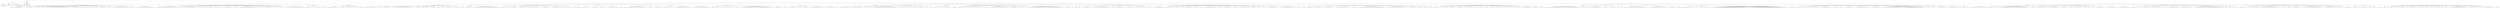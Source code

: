 digraph Tree {
	"t0" [label = "TEI"];
	"t1" [label = "teiHeader"];
	"t2" [label = "fileDesc"];
	"t3" [label = "titleStmt"];
	"t4" [label = "title"];
	"t5" [label = "title"];
	"t6" [label = "author"];
	"t7" [label = "surname"];
	"t8" [label = "forename"];
	"t9" [label = "date"];
	"t10" [label = "publicationStmt"];
	"t11" [label = "publisher"];
	"t12" [label = "authority"];
	"t13" [label = "sourceDesc"];
	"t14" [label = "genre"];
	"t15" [label = "inspiration"];
	"t16" [label = "structure"];
	"t17" [label = "type"];
	"t18" [label = "periode"];
	"t19" [label = "taille"];
	"t20" [label = "permalien"];
	"t21" [label = "profileDesc"];
	"t22" [label = "creation"];
	"t23" [label = "date"];
	"t24" [label = "date"];
	"t25" [label = "langUsage"];
	"t26" [label = "language"];
	"t27" [label = "textClass"];
	"t28" [label = "keywords"];
	"t29" [label = "term"];
	"t30" [label = "text"];
	"t31" [label = "body"];
	"t32" [label = "div1"];
	"t33" [label = "head"];
	"t34" [label = "div2"];
	"t35" [label = "head"];
	"t36" [label = "listPerson"];
	"t37" [label = "sp"];
	"t38" [label = "l"];
	"t39" [label = "l"];
	"t40" [label = "l"];
	"t41" [label = "l"];
	"t42" [label = "l"];
	"t43" [label = "l"];
	"t44" [label = "l"];
	"t45" [label = "l"];
	"t46" [label = "l"];
	"t47" [label = "l"];
	"t48" [label = "sp"];
	"t49" [label = "l"];
	"t50" [label = "sp"];
	"t51" [label = "l"];
	"t52" [label = "l"];
	"t53" [label = "l"];
	"t54" [label = "l"];
	"t55" [label = "l"];
	"t56" [label = "l"];
	"t57" [label = "sp"];
	"t58" [label = "l"];
	"t59" [label = "sp"];
	"t60" [label = "l"];
	"t61" [label = "sp"];
	"t62" [label = "l"];
	"t63" [label = "sp"];
	"t64" [label = "l"];
	"t65" [label = "l"];
	"t66" [label = "l"];
	"t67" [label = "sp"];
	"t68" [label = "l"];
	"t69" [label = "sp"];
	"t70" [label = "l"];
	"t71" [label = "l"];
	"t72" [label = "sp"];
	"t73" [label = "l"];
	"t74" [label = "sp"];
	"t75" [label = "l"];
	"t76" [label = "sp"];
	"t77" [label = "l"];
	"t78" [label = "sp"];
	"t79" [label = "l"];
	"t80" [label = "l"];
	"t81" [label = "l"];
	"t82" [label = "l"];
	"t83" [label = "l"];
	"t84" [label = "l"];
	"t85" [label = "l"];
	"t86" [label = "l"];
	"t87" [label = "l"];
	"t88" [label = "l"];
	"t89" [label = "l"];
	"t90" [label = "l"];
	"t91" [label = "l"];
	"t92" [label = "l"];
	"t93" [label = "l"];
	"t94" [label = "l"];
	"t95" [label = "l"];
	"t96" [label = "l"];
	"t97" [label = "sp"];
	"t98" [label = "l"];
	"t99" [label = "sp"];
	"t100" [label = "l"];
	"t101" [label = "l"];
	"t102" [label = "l"];
	"t103" [label = "l"];
	"t104" [label = "l"];
	"t105" [label = "l"];
	"t106" [label = "l"];
	"t107" [label = "l"];
	"t108" [label = "l"];
	"t109" [label = "l"];
	"t110" [label = "sp"];
	"t111" [label = "l"];
	"t112" [label = "sp"];
	"t113" [label = "l"];
	"t114" [label = "sp"];
	"t115" [label = "l"];
	"t116" [label = "l"];
	"t117" [label = "l"];
	"t118" [label = "sp"];
	"t119" [label = "l"];
	"t120" [label = "sp"];
	"t121" [label = "l"];
	"t122" [label = "l"];
	"t123" [label = "l"];
	"t124" [label = "sp"];
	"t125" [label = "l"];
	"t126" [label = "sp"];
	"t127" [label = "l"];
	"t128" [label = "sp"];
	"t129" [label = "l"];
	"t130" [label = "sp"];
	"t131" [label = "l"];
	"t132" [label = "l"];
	"t133" [label = "l"];
	"t134" [label = "l"];
	"t135" [label = "l"];
	"t136" [label = "l"];
	"t137" [label = "l"];
	"t138" [label = "l"];
	"t139" [label = "sp"];
	"t140" [label = "l"];
	"t141" [label = "l"];
	"t142" [label = "l"];
	"t143" [label = "sp"];
	"t144" [label = "l"];
	"t145" [label = "l"];
	"t146" [label = "l"];
	"t147" [label = "l"];
	"t148" [label = "l"];
	"t149" [label = "l"];
	"t150" [label = "l"];
	"t151" [label = "l"];
	"t152" [label = "l"];
	"t153" [label = "l"];
	"t154" [label = "l"];
	"t155" [label = "l"];
	"t156" [label = "l"];
	"t157" [label = "l"];
	"t158" [label = "l"];
	"t159" [label = "l"];
	"t160" [label = "sp"];
	"t161" [label = "l"];
	"t162" [label = "l"];
	"t163" [label = "sp"];
	"t164" [label = "l"];
	"t165" [label = "sp"];
	"t166" [label = "l"];
	"t167" [label = "l"];
	"t168" [label = "l"];
	"t169" [label = "l"];
	"t170" [label = "l"];
	"t171" [label = "l"];
	"t172" [label = "l"];
	"t173" [label = "l"];
	"t174" [label = "l"];
	"t175" [label = "l"];
	"t176" [label = "l"];
	"t177" [label = "l"];
	"t178" [label = "l"];
	"t179" [label = "l"];
	"t180" [label = "l"];
	"t181" [label = "l"];
	"t182" [label = "l"];
	"t183" [label = "div2"];
	"t184" [label = "head"];
	"t185" [label = "listPerson"];
	"t186" [label = "sp"];
	"t187" [label = "l"];
	"t188" [label = "sp"];
	"t189" [label = "l"];
	"t190" [label = "l"];
	"t191" [label = "l"];
	"t192" [label = "l"];
	"t193" [label = "l"];
	"t194" [label = "l"];
	"t195" [label = "l"];
	"t196" [label = "l"];
	"t197" [label = "l"];
	"t198" [label = "l"];
	"t199" [label = "l"];
	"t200" [label = "l"];
	"t201" [label = "l"];
	"t202" [label = "l"];
	"t203" [label = "l"];
	"t204" [label = "l"];
	"t205" [label = "l"];
	"t206" [label = "sp"];
	"t207" [label = "l"];
	"t208" [label = "sp"];
	"t209" [label = "l"];
	"t210" [label = "sp"];
	"t211" [label = "l"];
	"t212" [label = "sp"];
	"t213" [label = "l"];
	"t214" [label = "sp"];
	"t215" [label = "l"];
	"t216" [label = "l"];
	"t217" [label = "l"];
	"t218" [label = "l"];
	"t219" [label = "l"];
	"t220" [label = "l"];
	"t221" [label = "l"];
	"t222" [label = "l"];
	"t223" [label = "l"];
	"t224" [label = "l"];
	"t225" [label = "l"];
	"t226" [label = "sp"];
	"t227" [label = "l"];
	"t228" [label = "sp"];
	"t229" [label = "l"];
	"t230" [label = "sp"];
	"t231" [label = "l"];
	"t232" [label = "sp"];
	"t233" [label = "l"];
	"t234" [label = "l"];
	"t235" [label = "l"];
	"t236" [label = "sp"];
	"t237" [label = "l"];
	"t238" [label = "sp"];
	"t239" [label = "l"];
	"t240" [label = "sp"];
	"t241" [label = "l"];
	"t242" [label = "l"];
	"t243" [label = "l"];
	"t244" [label = "l"];
	"t245" [label = "l"];
	"t246" [label = "sp"];
	"t247" [label = "l"];
	"t248" [label = "sp"];
	"t249" [label = "l"];
	"t250" [label = "sp"];
	"t251" [label = "l"];
	"t252" [label = "l"];
	"t253" [label = "l"];
	"t254" [label = "l"];
	"t255" [label = "sp"];
	"t256" [label = "l"];
	"t257" [label = "sp"];
	"t258" [label = "l"];
	"t259" [label = "l"];
	"t260" [label = "l"];
	"t261" [label = "l"];
	"t262" [label = "l"];
	"t263" [label = "l"];
	"t264" [label = "l"];
	"t265" [label = "l"];
	"t266" [label = "sp"];
	"t267" [label = "l"];
	"t268" [label = "sp"];
	"t269" [label = "l"];
	"t270" [label = "l"];
	"t271" [label = "l"];
	"t272" [label = "l"];
	"t273" [label = "sp"];
	"t274" [label = "l"];
	"t275" [label = "l"];
	"t276" [label = "l"];
	"t277" [label = "l"];
	"t278" [label = "l"];
	"t279" [label = "l"];
	"t280" [label = "l"];
	"t281" [label = "l"];
	"t282" [label = "l"];
	"t283" [label = "l"];
	"t284" [label = "l"];
	"t285" [label = "l"];
	"t286" [label = "l"];
	"t287" [label = "l"];
	"t288" [label = "l"];
	"t289" [label = "l"];
	"t290" [label = "sp"];
	"t291" [label = "l"];
	"t292" [label = "l"];
	"t293" [label = "l"];
	"t294" [label = "sp"];
	"t295" [label = "l"];
	"t296" [label = "l"];
	"t297" [label = "sp"];
	"t298" [label = "l"];
	"t299" [label = "l"];
	"t300" [label = "l"];
	"t301" [label = "l"];
	"t302" [label = "l"];
	"t303" [label = "l"];
	"t304" [label = "l"];
	"t305" [label = "sp"];
	"t306" [label = "l"];
	"t307" [label = "sp"];
	"t308" [label = "l"];
	"t309" [label = "l"];
	"t310" [label = "sp"];
	"t311" [label = "l"];
	"t312" [label = "sp"];
	"t313" [label = "l"];
	"t314" [label = "sp"];
	"t315" [label = "l"];
	"t316" [label = "sp"];
	"t317" [label = "l"];
	"t318" [label = "l"];
	"t319" [label = "l"];
	"t320" [label = "sp"];
	"t321" [label = "l"];
	"t322" [label = "sp"];
	"t323" [label = "l"];
	"t324" [label = "l"];
	"t325" [label = "l"];
	"t326" [label = "l"];
	"t327" [label = "l"];
	"t328" [label = "l"];
	"t329" [label = "l"];
	"t330" [label = "l"];
	"t331" [label = "l"];
	"t332" [label = "l"];
	"t333" [label = "l"];
	"t334" [label = "l"];
	"t335" [label = "l"];
	"t336" [label = "l"];
	"t337" [label = "l"];
	"t338" [label = "l"];
	"t339" [label = "l"];
	"t340" [label = "sp"];
	"t341" [label = "l"];
	"t342" [label = "div2"];
	"t343" [label = "head"];
	"t344" [label = "listPerson"];
	"t345" [label = "sp"];
	"t346" [label = "l"];
	"t347" [label = "sp"];
	"t348" [label = "l"];
	"t349" [label = "sp"];
	"t350" [label = "l"];
	"t351" [label = "l"];
	"t352" [label = "sp"];
	"t353" [label = "l"];
	"t354" [label = "sp"];
	"t355" [label = "l"];
	"t356" [label = "l"];
	"t357" [label = "l"];
	"t358" [label = "l"];
	"t359" [label = "sp"];
	"t360" [label = "l"];
	"t361" [label = "sp"];
	"t362" [label = "l"];
	"t363" [label = "l"];
	"t364" [label = "l"];
	"t365" [label = "l"];
	"t366" [label = "sp"];
	"t367" [label = "l"];
	"t368" [label = "div2"];
	"t369" [label = "head"];
	"t370" [label = "listPerson"];
	"t371" [label = "sp"];
	"t372" [label = "l"];
	"t373" [label = "l"];
	"t374" [label = "l"];
	"t375" [label = "l"];
	"t376" [label = "l"];
	"t377" [label = "l"];
	"t378" [label = "l"];
	"t379" [label = "l"];
	"t380" [label = "sp"];
	"t381" [label = "l"];
	"t382" [label = "sp"];
	"t383" [label = "l"];
	"t384" [label = "l"];
	"t385" [label = "l"];
	"t386" [label = "l"];
	"t387" [label = "sp"];
	"t388" [label = "l"];
	"t389" [label = "sp"];
	"t390" [label = "l"];
	"t391" [label = "sp"];
	"t392" [label = "l"];
	"t393" [label = "sp"];
	"t394" [label = "l"];
	"t395" [label = "sp"];
	"t396" [label = "l"];
	"t397" [label = "sp"];
	"t398" [label = "l"];
	"t399" [label = "l"];
	"t400" [label = "sp"];
	"t401" [label = "l"];
	"t402" [label = "sp"];
	"t403" [label = "l"];
	"t404" [label = "l"];
	"t405" [label = "sp"];
	"t406" [label = "l"];
	"t407" [label = "l"];
	"t408" [label = "sp"];
	"t409" [label = "l"];
	"t410" [label = "l"];
	"t411" [label = "l"];
	"t412" [label = "l"];
	"t413" [label = "div1"];
	"t414" [label = "head"];
	"t415" [label = "div2"];
	"t416" [label = "head"];
	"t417" [label = "listPerson"];
	"t418" [label = "sp"];
	"t419" [label = "l"];
	"t420" [label = "sp"];
	"t421" [label = "l"];
	"t422" [label = "l"];
	"t423" [label = "l"];
	"t424" [label = "l"];
	"t425" [label = "l"];
	"t426" [label = "l"];
	"t427" [label = "l"];
	"t428" [label = "sp"];
	"t429" [label = "l"];
	"t430" [label = "l"];
	"t431" [label = "l"];
	"t432" [label = "l"];
	"t433" [label = "sp"];
	"t434" [label = "l"];
	"t435" [label = "l"];
	"t436" [label = "l"];
	"t437" [label = "l"];
	"t438" [label = "l"];
	"t439" [label = "l"];
	"t440" [label = "l"];
	"t441" [label = "l"];
	"t442" [label = "sp"];
	"t443" [label = "l"];
	"t444" [label = "l"];
	"t445" [label = "l"];
	"t446" [label = "l"];
	"t447" [label = "l"];
	"t448" [label = "l"];
	"t449" [label = "l"];
	"t450" [label = "l"];
	"t451" [label = "l"];
	"t452" [label = "l"];
	"t453" [label = "l"];
	"t454" [label = "l"];
	"t455" [label = "l"];
	"t456" [label = "l"];
	"t457" [label = "l"];
	"t458" [label = "l"];
	"t459" [label = "l"];
	"t460" [label = "l"];
	"t461" [label = "sp"];
	"t462" [label = "l"];
	"t463" [label = "l"];
	"t464" [label = "l"];
	"t465" [label = "l"];
	"t466" [label = "l"];
	"t467" [label = "l"];
	"t468" [label = "sp"];
	"t469" [label = "l"];
	"t470" [label = "sp"];
	"t471" [label = "l"];
	"t472" [label = "l"];
	"t473" [label = "l"];
	"t474" [label = "l"];
	"t475" [label = "l"];
	"t476" [label = "l"];
	"t477" [label = "sp"];
	"t478" [label = "l"];
	"t479" [label = "l"];
	"t480" [label = "l"];
	"t481" [label = "l"];
	"t482" [label = "l"];
	"t483" [label = "l"];
	"t484" [label = "sp"];
	"t485" [label = "l"];
	"t486" [label = "l"];
	"t487" [label = "l"];
	"t488" [label = "l"];
	"t489" [label = "sp"];
	"t490" [label = "l"];
	"t491" [label = "l"];
	"t492" [label = "sp"];
	"t493" [label = "l"];
	"t494" [label = "sp"];
	"t495" [label = "l"];
	"t496" [label = "l"];
	"t497" [label = "l"];
	"t498" [label = "l"];
	"t499" [label = "l"];
	"t500" [label = "l"];
	"t501" [label = "sp"];
	"t502" [label = "l"];
	"t503" [label = "sp"];
	"t504" [label = "l"];
	"t505" [label = "l"];
	"t506" [label = "l"];
	"t507" [label = "l"];
	"t508" [label = "sp"];
	"t509" [label = "l"];
	"t510" [label = "sp"];
	"t511" [label = "l"];
	"t512" [label = "l"];
	"t513" [label = "l"];
	"t514" [label = "l"];
	"t515" [label = "l"];
	"t516" [label = "div2"];
	"t517" [label = "head"];
	"t518" [label = "listPerson"];
	"t519" [label = "sp"];
	"t520" [label = "l"];
	"t521" [label = "sp"];
	"t522" [label = "l"];
	"t523" [label = "sp"];
	"t524" [label = "l"];
	"t525" [label = "sp"];
	"t526" [label = "l"];
	"t527" [label = "l"];
	"t528" [label = "l"];
	"t529" [label = "l"];
	"t530" [label = "l"];
	"t531" [label = "l"];
	"t532" [label = "l"];
	"t533" [label = "l"];
	"t534" [label = "l"];
	"t535" [label = "l"];
	"t536" [label = "l"];
	"t537" [label = "l"];
	"t538" [label = "l"];
	"t539" [label = "l"];
	"t540" [label = "l"];
	"t541" [label = "l"];
	"t542" [label = "l"];
	"t543" [label = "l"];
	"t544" [label = "l"];
	"t545" [label = "l"];
	"t546" [label = "l"];
	"t547" [label = "l"];
	"t548" [label = "l"];
	"t549" [label = "l"];
	"t550" [label = "div2"];
	"t551" [label = "head"];
	"t552" [label = "listPerson"];
	"t553" [label = "sp"];
	"t554" [label = "l"];
	"t555" [label = "sp"];
	"t556" [label = "l"];
	"t557" [label = "l"];
	"t558" [label = "l"];
	"t559" [label = "sp"];
	"t560" [label = "l"];
	"t561" [label = "l"];
	"t562" [label = "l"];
	"t563" [label = "l"];
	"t564" [label = "l"];
	"t565" [label = "l"];
	"t566" [label = "l"];
	"t567" [label = "l"];
	"t568" [label = "sp"];
	"t569" [label = "l"];
	"t570" [label = "sp"];
	"t571" [label = "l"];
	"t572" [label = "l"];
	"t573" [label = "l"];
	"t574" [label = "sp"];
	"t575" [label = "l"];
	"t576" [label = "sp"];
	"t577" [label = "l"];
	"t578" [label = "l"];
	"t579" [label = "sp"];
	"t580" [label = "l"];
	"t581" [label = "sp"];
	"t582" [label = "l"];
	"t583" [label = "l"];
	"t584" [label = "l"];
	"t585" [label = "l"];
	"t586" [label = "l"];
	"t587" [label = "l"];
	"t588" [label = "l"];
	"t589" [label = "l"];
	"t590" [label = "l"];
	"t591" [label = "l"];
	"t592" [label = "sp"];
	"t593" [label = "l"];
	"t594" [label = "sp"];
	"t595" [label = "l"];
	"t596" [label = "l"];
	"t597" [label = "l"];
	"t598" [label = "l"];
	"t599" [label = "l"];
	"t600" [label = "l"];
	"t601" [label = "sp"];
	"t602" [label = "l"];
	"t603" [label = "sp"];
	"t604" [label = "l"];
	"t605" [label = "l"];
	"t606" [label = "l"];
	"t607" [label = "l"];
	"t608" [label = "l"];
	"t609" [label = "l"];
	"t610" [label = "l"];
	"t611" [label = "l"];
	"t612" [label = "l"];
	"t613" [label = "l"];
	"t614" [label = "l"];
	"t615" [label = "l"];
	"t616" [label = "sp"];
	"t617" [label = "l"];
	"t618" [label = "l"];
	"t619" [label = "l"];
	"t620" [label = "sp"];
	"t621" [label = "l"];
	"t622" [label = "sp"];
	"t623" [label = "l"];
	"t624" [label = "sp"];
	"t625" [label = "l"];
	"t626" [label = "div2"];
	"t627" [label = "head"];
	"t628" [label = "listPerson"];
	"t629" [label = "sp"];
	"t630" [label = "l"];
	"t631" [label = "l"];
	"t632" [label = "l"];
	"t633" [label = "l"];
	"t634" [label = "l"];
	"t635" [label = "l"];
	"t636" [label = "l"];
	"t637" [label = "div2"];
	"t638" [label = "head"];
	"t639" [label = "listPerson"];
	"t640" [label = "sp"];
	"t641" [label = "l"];
	"t642" [label = "l"];
	"t643" [label = "l"];
	"t644" [label = "l"];
	"t645" [label = "l"];
	"t646" [label = "sp"];
	"t647" [label = "l"];
	"t648" [label = "l"];
	"t649" [label = "l"];
	"t650" [label = "l"];
	"t651" [label = "l"];
	"t652" [label = "l"];
	"t653" [label = "sp"];
	"t654" [label = "l"];
	"t655" [label = "l"];
	"t656" [label = "l"];
	"t657" [label = "l"];
	"t658" [label = "l"];
	"t659" [label = "l"];
	"t660" [label = "sp"];
	"t661" [label = "l"];
	"t662" [label = "l"];
	"t663" [label = "l"];
	"t664" [label = "l"];
	"t665" [label = "l"];
	"t666" [label = "l"];
	"t667" [label = "l"];
	"t668" [label = "l"];
	"t669" [label = "l"];
	"t670" [label = "l"];
	"t671" [label = "l"];
	"t672" [label = "l"];
	"t673" [label = "sp"];
	"t674" [label = "l"];
	"t675" [label = "l"];
	"t676" [label = "l"];
	"t677" [label = "div2"];
	"t678" [label = "head"];
	"t679" [label = "listPerson"];
	"t680" [label = "sp"];
	"t681" [label = "l"];
	"t682" [label = "l"];
	"t683" [label = "l"];
	"t684" [label = "l"];
	"t685" [label = "l"];
	"t686" [label = "l"];
	"t687" [label = "l"];
	"t688" [label = "l"];
	"t689" [label = "l"];
	"t690" [label = "l"];
	"t691" [label = "l"];
	"t692" [label = "l"];
	"t693" [label = "l"];
	"t694" [label = "l"];
	"t695" [label = "l"];
	"t696" [label = "l"];
	"t697" [label = "l"];
	"t698" [label = "l"];
	"t699" [label = "sp"];
	"t700" [label = "l"];
	"t701" [label = "l"];
	"t702" [label = "l"];
	"t703" [label = "l"];
	"t704" [label = "sp"];
	"t705" [label = "l"];
	"t706" [label = "l"];
	"t707" [label = "l"];
	"t708" [label = "l"];
	"t709" [label = "l"];
	"t710" [label = "l"];
	"t711" [label = "l"];
	"t712" [label = "l"];
	"t713" [label = "sp"];
	"t714" [label = "l"];
	"t715" [label = "div2"];
	"t716" [label = "head"];
	"t717" [label = "listPerson"];
	"t718" [label = "sp"];
	"t719" [label = "l"];
	"t720" [label = "sp"];
	"t721" [label = "l"];
	"t722" [label = "l"];
	"t723" [label = "l"];
	"t724" [label = "sp"];
	"t725" [label = "l"];
	"t726" [label = "sp"];
	"t727" [label = "l"];
	"t728" [label = "sp"];
	"t729" [label = "l"];
	"t730" [label = "l"];
	"t731" [label = "l"];
	"t732" [label = "l"];
	"t733" [label = "l"];
	"t734" [label = "l"];
	"t735" [label = "l"];
	"t736" [label = "l"];
	"t737" [label = "l"];
	"t738" [label = "l"];
	"t739" [label = "l"];
	"t740" [label = "l"];
	"t741" [label = "l"];
	"t742" [label = "l"];
	"t743" [label = "l"];
	"t744" [label = "sp"];
	"t745" [label = "l"];
	"t746" [label = "l"];
	"t747" [label = "l"];
	"t748" [label = "l"];
	"t749" [label = "l"];
	"t750" [label = "l"];
	"t751" [label = "l"];
	"t752" [label = "l"];
	"t753" [label = "l"];
	"t754" [label = "l"];
	"t755" [label = "l"];
	"t756" [label = "l"];
	"t757" [label = "l"];
	"t758" [label = "l"];
	"t759" [label = "l"];
	"t760" [label = "l"];
	"t761" [label = "div2"];
	"t762" [label = "head"];
	"t763" [label = "listPerson"];
	"t764" [label = "sp"];
	"t765" [label = "l"];
	"t766" [label = "sp"];
	"t767" [label = "l"];
	"t768" [label = "l"];
	"t769" [label = "l"];
	"t770" [label = "l"];
	"t771" [label = "sp"];
	"t772" [label = "l"];
	"t773" [label = "l"];
	"t774" [label = "l"];
	"t775" [label = "sp"];
	"t776" [label = "l"];
	"t777" [label = "sp"];
	"t778" [label = "l"];
	"t779" [label = "l"];
	"t780" [label = "sp"];
	"t781" [label = "l"];
	"t782" [label = "sp"];
	"t783" [label = "l"];
	"t784" [label = "l"];
	"t785" [label = "l"];
	"t786" [label = "sp"];
	"t787" [label = "l"];
	"t788" [label = "l"];
	"t789" [label = "sp"];
	"t790" [label = "l"];
	"t791" [label = "l"];
	"t792" [label = "l"];
	"t793" [label = "l"];
	"t794" [label = "sp"];
	"t795" [label = "l"];
	"t796" [label = "l"];
	"t797" [label = "l"];
	"t798" [label = "l"];
	"t799" [label = "l"];
	"t800" [label = "l"];
	"t801" [label = "l"];
	"t802" [label = "l"];
	"t803" [label = "l"];
	"t804" [label = "l"];
	"t805" [label = "l"];
	"t806" [label = "l"];
	"t807" [label = "l"];
	"t808" [label = "l"];
	"t809" [label = "l"];
	"t810" [label = "l"];
	"t811" [label = "l"];
	"t812" [label = "l"];
	"t813" [label = "l"];
	"t814" [label = "l"];
	"t815" [label = "l"];
	"t816" [label = "l"];
	"t817" [label = "l"];
	"t818" [label = "l"];
	"t819" [label = "l"];
	"t820" [label = "l"];
	"t821" [label = "l"];
	"t822" [label = "l"];
	"t823" [label = "sp"];
	"t824" [label = "l"];
	"t825" [label = "l"];
	"t826" [label = "l"];
	"t827" [label = "l"];
	"t828" [label = "l"];
	"t829" [label = "l"];
	"t830" [label = "l"];
	"t831" [label = "l"];
	"t832" [label = "sp"];
	"t833" [label = "l"];
	"t834" [label = "l"];
	"t835" [label = "l"];
	"t836" [label = "l"];
	"t837" [label = "div2"];
	"t838" [label = "head"];
	"t839" [label = "listPerson"];
	"t840" [label = "sp"];
	"t841" [label = "l"];
	"t842" [label = "l"];
	"t843" [label = "l"];
	"t844" [label = "l"];
	"t845" [label = "l"];
	"t846" [label = "sp"];
	"t847" [label = "l"];
	"t848" [label = "sp"];
	"t849" [label = "l"];
	"t850" [label = "l"];
	"t851" [label = "sp"];
	"t852" [label = "l"];
	"t853" [label = "sp"];
	"t854" [label = "l"];
	"t855" [label = "l"];
	"t856" [label = "l"];
	"t857" [label = "l"];
	"t858" [label = "l"];
	"t859" [label = "l"];
	"t860" [label = "sp"];
	"t861" [label = "l"];
	"t862" [label = "sp"];
	"t863" [label = "l"];
	"t864" [label = "l"];
	"t865" [label = "l"];
	"t866" [label = "l"];
	"t867" [label = "l"];
	"t868" [label = "l"];
	"t869" [label = "l"];
	"t870" [label = "l"];
	"t871" [label = "l"];
	"t872" [label = "l"];
	"t873" [label = "l"];
	"t874" [label = "l"];
	"t875" [label = "sp"];
	"t876" [label = "l"];
	"t877" [label = "l"];
	"t878" [label = "l"];
	"t879" [label = "l"];
	"t880" [label = "l"];
	"t881" [label = "l"];
	"t882" [label = "l"];
	"t883" [label = "l"];
	"t884" [label = "l"];
	"t885" [label = "l"];
	"t886" [label = "sp"];
	"t887" [label = "l"];
	"t888" [label = "l"];
	"t889" [label = "div1"];
	"t890" [label = "head"];
	"t891" [label = "div2"];
	"t892" [label = "head"];
	"t893" [label = "listPerson"];
	"t894" [label = "sp"];
	"t895" [label = "l"];
	"t896" [label = "l"];
	"t897" [label = "l"];
	"t898" [label = "l"];
	"t899" [label = "l"];
	"t900" [label = "l"];
	"t901" [label = "l"];
	"t902" [label = "l"];
	"t903" [label = "div2"];
	"t904" [label = "head"];
	"t905" [label = "listPerson"];
	"t906" [label = "sp"];
	"t907" [label = "l"];
	"t908" [label = "l"];
	"t909" [label = "l"];
	"t910" [label = "l"];
	"t911" [label = "l"];
	"t912" [label = "l"];
	"t913" [label = "l"];
	"t914" [label = "l"];
	"t915" [label = "sp"];
	"t916" [label = "l"];
	"t917" [label = "l"];
	"t918" [label = "l"];
	"t919" [label = "l"];
	"t920" [label = "sp"];
	"t921" [label = "l"];
	"t922" [label = "l"];
	"t923" [label = "l"];
	"t924" [label = "sp"];
	"t925" [label = "l"];
	"t926" [label = "l"];
	"t927" [label = "l"];
	"t928" [label = "l"];
	"t929" [label = "l"];
	"t930" [label = "l"];
	"t931" [label = "l"];
	"t932" [label = "l"];
	"t933" [label = "l"];
	"t934" [label = "l"];
	"t935" [label = "l"];
	"t936" [label = "l"];
	"t937" [label = "l"];
	"t938" [label = "l"];
	"t939" [label = "l"];
	"t940" [label = "l"];
	"t941" [label = "l"];
	"t942" [label = "l"];
	"t943" [label = "l"];
	"t944" [label = "l"];
	"t945" [label = "l"];
	"t946" [label = "l"];
	"t947" [label = "sp"];
	"t948" [label = "l"];
	"t949" [label = "sp"];
	"t950" [label = "l"];
	"t951" [label = "sp"];
	"t952" [label = "l"];
	"t953" [label = "l"];
	"t954" [label = "l"];
	"t955" [label = "l"];
	"t956" [label = "sp"];
	"t957" [label = "l"];
	"t958" [label = "sp"];
	"t959" [label = "l"];
	"t960" [label = "l"];
	"t961" [label = "l"];
	"t962" [label = "l"];
	"t963" [label = "sp"];
	"t964" [label = "l"];
	"t965" [label = "sp"];
	"t966" [label = "l"];
	"t967" [label = "l"];
	"t968" [label = "l"];
	"t969" [label = "l"];
	"t970" [label = "sp"];
	"t971" [label = "l"];
	"t972" [label = "l"];
	"t973" [label = "l"];
	"t974" [label = "l"];
	"t975" [label = "sp"];
	"t976" [label = "l"];
	"t977" [label = "sp"];
	"t978" [label = "l"];
	"t979" [label = "l"];
	"t980" [label = "l"];
	"t981" [label = "l"];
	"t982" [label = "sp"];
	"t983" [label = "l"];
	"t984" [label = "l"];
	"t985" [label = "l"];
	"t986" [label = "l"];
	"t987" [label = "div2"];
	"t988" [label = "head"];
	"t989" [label = "listPerson"];
	"t990" [label = "sp"];
	"t991" [label = "l"];
	"t992" [label = "l"];
	"t993" [label = "l"];
	"t994" [label = "l"];
	"t995" [label = "sp"];
	"t996" [label = "l"];
	"t997" [label = "sp"];
	"t998" [label = "l"];
	"t999" [label = "sp"];
	"t1000" [label = "l"];
	"t1001" [label = "l"];
	"t1002" [label = "l"];
	"t1003" [label = "l"];
	"t1004" [label = "sp"];
	"t1005" [label = "l"];
	"t1006" [label = "sp"];
	"t1007" [label = "l"];
	"t1008" [label = "sp"];
	"t1009" [label = "l"];
	"t1010" [label = "l"];
	"t1011" [label = "l"];
	"t1012" [label = "l"];
	"t1013" [label = "l"];
	"t1014" [label = "l"];
	"t1015" [label = "div2"];
	"t1016" [label = "head"];
	"t1017" [label = "listPerson"];
	"t1018" [label = "sp"];
	"t1019" [label = "l"];
	"t1020" [label = "l"];
	"t1021" [label = "sp"];
	"t1022" [label = "l"];
	"t1023" [label = "sp"];
	"t1024" [label = "l"];
	"t1025" [label = "l"];
	"t1026" [label = "sp"];
	"t1027" [label = "l"];
	"t1028" [label = "sp"];
	"t1029" [label = "l"];
	"t1030" [label = "sp"];
	"t1031" [label = "l"];
	"t1032" [label = "sp"];
	"t1033" [label = "l"];
	"t1034" [label = "l"];
	"t1035" [label = "sp"];
	"t1036" [label = "l"];
	"t1037" [label = "sp"];
	"t1038" [label = "l"];
	"t1039" [label = "sp"];
	"t1040" [label = "l"];
	"t1041" [label = "sp"];
	"t1042" [label = "l"];
	"t1043" [label = "sp"];
	"t1044" [label = "l"];
	"t1045" [label = "sp"];
	"t1046" [label = "l"];
	"t1047" [label = "sp"];
	"t1048" [label = "l"];
	"t1049" [label = "l"];
	"t1050" [label = "l"];
	"t1051" [label = "sp"];
	"t1052" [label = "l"];
	"t1053" [label = "l"];
	"t1054" [label = "l"];
	"t1055" [label = "l"];
	"t1056" [label = "sp"];
	"t1057" [label = "l"];
	"t1058" [label = "l"];
	"t1059" [label = "l"];
	"t1060" [label = "l"];
	"t1061" [label = "l"];
	"t1062" [label = "l"];
	"t1063" [label = "l"];
	"t1064" [label = "l"];
	"t1065" [label = "l"];
	"t1066" [label = "l"];
	"t1067" [label = "l"];
	"t1068" [label = "l"];
	"t1069" [label = "l"];
	"t1070" [label = "l"];
	"t1071" [label = "l"];
	"t1072" [label = "l"];
	"t1073" [label = "l"];
	"t1074" [label = "sp"];
	"t1075" [label = "l"];
	"t1076" [label = "l"];
	"t1077" [label = "l"];
	"t1078" [label = "l"];
	"t1079" [label = "l"];
	"t1080" [label = "l"];
	"t1081" [label = "l"];
	"t1082" [label = "l"];
	"t1083" [label = "sp"];
	"t1084" [label = "l"];
	"t1085" [label = "l"];
	"t1086" [label = "l"];
	"t1087" [label = "l"];
	"t1088" [label = "sp"];
	"t1089" [label = "l"];
	"t1090" [label = "sp"];
	"t1091" [label = "l"];
	"t1092" [label = "sp"];
	"t1093" [label = "l"];
	"t1094" [label = "l"];
	"t1095" [label = "l"];
	"t1096" [label = "l"];
	"t1097" [label = "l"];
	"t1098" [label = "l"];
	"t1099" [label = "l"];
	"t1100" [label = "l"];
	"t1101" [label = "l"];
	"t1102" [label = "l"];
	"t1103" [label = "l"];
	"t1104" [label = "l"];
	"t1105" [label = "l"];
	"t1106" [label = "l"];
	"t1107" [label = "l"];
	"t1108" [label = "l"];
	"t1109" [label = "l"];
	"t1110" [label = "l"];
	"t1111" [label = "l"];
	"t1112" [label = "l"];
	"t1113" [label = "l"];
	"t1114" [label = "l"];
	"t1115" [label = "l"];
	"t1116" [label = "l"];
	"t1117" [label = "l"];
	"t1118" [label = "l"];
	"t1119" [label = "l"];
	"t1120" [label = "l"];
	"t1121" [label = "l"];
	"t1122" [label = "l"];
	"t1123" [label = "l"];
	"t1124" [label = "sp"];
	"t1125" [label = "l"];
	"t1126" [label = "l"];
	"t1127" [label = "l"];
	"t1128" [label = "l"];
	"t1129" [label = "l"];
	"t1130" [label = "l"];
	"t1131" [label = "sp"];
	"t1132" [label = "l"];
	"t1133" [label = "l"];
	"t1134" [label = "div2"];
	"t1135" [label = "head"];
	"t1136" [label = "listPerson"];
	"t1137" [label = "sp"];
	"t1138" [label = "l"];
	"t1139" [label = "l"];
	"t1140" [label = "l"];
	"t1141" [label = "l"];
	"t1142" [label = "sp"];
	"t1143" [label = "l"];
	"t1144" [label = "l"];
	"t1145" [label = "l"];
	"t1146" [label = "l"];
	"t1147" [label = "l"];
	"t1148" [label = "l"];
	"t1149" [label = "l"];
	"t1150" [label = "l"];
	"t1151" [label = "sp"];
	"t1152" [label = "l"];
	"t1153" [label = "l"];
	"t1154" [label = "l"];
	"t1155" [label = "l"];
	"t1156" [label = "l"];
	"t1157" [label = "l"];
	"t1158" [label = "l"];
	"t1159" [label = "l"];
	"t1160" [label = "l"];
	"t1161" [label = "l"];
	"t1162" [label = "l"];
	"t1163" [label = "l"];
	"t1164" [label = "l"];
	"t1165" [label = "l"];
	"t1166" [label = "l"];
	"t1167" [label = "l"];
	"t1168" [label = "sp"];
	"t1169" [label = "l"];
	"t1170" [label = "l"];
	"t1171" [label = "sp"];
	"t1172" [label = "l"];
	"t1173" [label = "l"];
	"t1174" [label = "l"];
	"t1175" [label = "l"];
	"t1176" [label = "l"];
	"t1177" [label = "l"];
	"t1178" [label = "l"];
	"t1179" [label = "l"];
	"t1180" [label = "l"];
	"t1181" [label = "l"];
	"t1182" [label = "sp"];
	"t1183" [label = "l"];
	"t1184" [label = "l"];
	"t1185" [label = "l"];
	"t1186" [label = "l"];
	"t1187" [label = "l"];
	"t1188" [label = "l"];
	"t1189" [label = "l"];
	"t1190" [label = "l"];
	"t1191" [label = "sp"];
	"t1192" [label = "l"];
	"t1193" [label = "l"];
	"t1194" [label = "l"];
	"t1195" [label = "l"];
	"t1196" [label = "l"];
	"t1197" [label = "l"];
	"t1198" [label = "sp"];
	"t1199" [label = "l"];
	"t1200" [label = "sp"];
	"t1201" [label = "l"];
	"t1202" [label = "sp"];
	"t1203" [label = "l"];
	"t1204" [label = "l"];
	"t1205" [label = "sp"];
	"t1206" [label = "l"];
	"t1207" [label = "l"];
	"t1208" [label = "l"];
	"t1209" [label = "l"];
	"t1210" [label = "sp"];
	"t1211" [label = "l"];
	"t1212" [label = "l"];
	"t1213" [label = "l"];
	"t1214" [label = "l"];
	"t1215" [label = "l"];
	"t1216" [label = "l"];
	"t1217" [label = "l"];
	"t1218" [label = "l"];
	"t1219" [label = "l"];
	"t1220" [label = "l"];
	"t1221" [label = "l"];
	"t1222" [label = "l"];
	"t1223" [label = "div2"];
	"t1224" [label = "head"];
	"t1225" [label = "listPerson"];
	"t1226" [label = "sp"];
	"t1227" [label = "l"];
	"t1228" [label = "sp"];
	"t1229" [label = "l"];
	"t1230" [label = "sp"];
	"t1231" [label = "l"];
	"t1232" [label = "sp"];
	"t1233" [label = "l"];
	"t1234" [label = "sp"];
	"t1235" [label = "l"];
	"t1236" [label = "sp"];
	"t1237" [label = "l"];
	"t1238" [label = "l"];
	"t1239" [label = "l"];
	"t1240" [label = "sp"];
	"t1241" [label = "l"];
	"t1242" [label = "l"];
	"t1243" [label = "l"];
	"t1244" [label = "sp"];
	"t1245" [label = "l"];
	"t1246" [label = "sp"];
	"t1247" [label = "l"];
	"t1248" [label = "sp"];
	"t1249" [label = "l"];
	"t1250" [label = "l"];
	"t1251" [label = "l"];
	"t1252" [label = "l"];
	"t1253" [label = "l"];
	"t1254" [label = "l"];
	"t1255" [label = "l"];
	"t1256" [label = "sp"];
	"t1257" [label = "l"];
	"t1258" [label = "sp"];
	"t1259" [label = "l"];
	"t1260" [label = "l"];
	"t1261" [label = "sp"];
	"t1262" [label = "l"];
	"t1263" [label = "sp"];
	"t1264" [label = "l"];
	"t1265" [label = "sp"];
	"t1266" [label = "l"];
	"t1267" [label = "l"];
	"t1268" [label = "l"];
	"t1269" [label = "sp"];
	"t1270" [label = "l"];
	"t1271" [label = "l"];
	"t1272" [label = "l"];
	"t1273" [label = "l"];
	"t1274" [label = "l"];
	"t1275" [label = "l"];
	"t1276" [label = "l"];
	"t1277" [label = "l"];
	"t1278" [label = "l"];
	"t1279" [label = "l"];
	"t1280" [label = "l"];
	"t1281" [label = "sp"];
	"t1282" [label = "l"];
	"t1283" [label = "l"];
	"t1284" [label = "l"];
	"t1285" [label = "l"];
	"t1286" [label = "l"];
	"t1287" [label = "sp"];
	"t1288" [label = "l"];
	"t1289" [label = "l"];
	"t1290" [label = "l"];
	"t1291" [label = "l"];
	"t1292" [label = "l"];
	"t1293" [label = "l"];
	"t1294" [label = "l"];
	"t1295" [label = "sp"];
	"t1296" [label = "l"];
	"t1297" [label = "sp"];
	"t1298" [label = "l"];
	"t1299" [label = "l"];
	"t1300" [label = "l"];
	"t1301" [label = "l"];
	"t1302" [label = "l"];
	"t1303" [label = "sp"];
	"t1304" [label = "l"];
	"t1305" [label = "l"];
	"t1306" [label = "l"];
	"t1307" [label = "l"];
	"t1308" [label = "l"];
	"t1309" [label = "l"];
	"t1310" [label = "l"];
	"t1311" [label = "l"];
	"t1312" [label = "l"];
	"t1313" [label = "l"];
	"t1314" [label = "sp"];
	"t1315" [label = "l"];
	"t1316" [label = "l"];
	"t1317" [label = "l"];
	"t1318" [label = "l"];
	"t1319" [label = "l"];
	"t1320" [label = "sp"];
	"t1321" [label = "l"];
	"t1322" [label = "l"];
	"t1323" [label = "l"];
	"t1324" [label = "l"];
	"t1325" [label = "sp"];
	"t1326" [label = "l"];
	"t1327" [label = "l"];
	"t1328" [label = "l"];
	"t1329" [label = "l"];
	"t1330" [label = "sp"];
	"t1331" [label = "l"];
	"t1332" [label = "l"];
	"t1333" [label = "l"];
	"t1334" [label = "l"];
	"t1335" [label = "l"];
	"t1336" [label = "l"];
	"t1337" [label = "l"];
	"t1338" [label = "l"];
	"t1339" [label = "l"];
	"t1340" [label = "l"];
	"t1341" [label = "sp"];
	"t1342" [label = "l"];
	"t1343" [label = "l"];
	"t1344" [label = "l"];
	"t1345" [label = "l"];
	"t1346" [label = "l"];
	"t1347" [label = "l"];
	"t1348" [label = "l"];
	"t1349" [label = "l"];
	"t1350" [label = "l"];
	"t1351" [label = "l"];
	"t1352" [label = "l"];
	"t1353" [label = "l"];
	"t1354" [label = "l"];
	"t1355" [label = "l"];
	"t1356" [label = "l"];
	"t1357" [label = "sp"];
	"t1358" [label = "l"];
	"t1359" [label = "l"];
	"t1360" [label = "l"];
	"t1361" [label = "l"];
	"t1362" [label = "sp"];
	"t1363" [label = "l"];
	"t1364" [label = "l"];
	"t1365" [label = "l"];
	"t1366" [label = "l"];
	"t1367" [label = "div2"];
	"t1368" [label = "head"];
	"t1369" [label = "listPerson"];
	"t1370" [label = "sp"];
	"t1371" [label = "l"];
	"t1372" [label = "l"];
	"t1373" [label = "l"];
	"t1374" [label = "sp"];
	"t1375" [label = "l"];
	"t1376" [label = "sp"];
	"t1377" [label = "l"];
	"t1378" [label = "l"];
	"t1379" [label = "l"];
	"t1380" [label = "l"];
	"t1381" [label = "l"];
	"t1382" [label = "l"];
	"t1383" [label = "l"];
	"t1384" [label = "sp"];
	"t1385" [label = "l"];
	"t1386" [label = "l"];
	"t1387" [label = "l"];
	"t1388" [label = "l"];
	"t1389" [label = "l"];
	"t1390" [label = "l"];
	"t1391" [label = "l"];
	"t1392" [label = "l"];
	"t1393" [label = "l"];
	"t1394" [label = "l"];
	"t1395" [label = "sp"];
	"t1396" [label = "l"];
	"t1397" [label = "sp"];
	"t1398" [label = "l"];
	"t1399" [label = "l"];
	"t1400" [label = "l"];
	"t1401" [label = "l"];
	"t1402" [label = "l"];
	"t1403" [label = "l"];
	"t1404" [label = "l"];
	"t1405" [label = "l"];
	"t1406" [label = "l"];
	"t1407" [label = "l"];
	"t1408" [label = "l"];
	"t1409" [label = "l"];
	"t1410" [label = "sp"];
	"t1411" [label = "l"];
	"t1412" [label = "l"];
	"t1413" [label = "l"];
	"t1414" [label = "l"];
	"t1415" [label = "sp"];
	"t1416" [label = "l"];
	"t1417" [label = "sp"];
	"t1418" [label = "l"];
	"t1419" [label = "l"];
	"t1420" [label = "l"];
	"t1421" [label = "l"];
	"t1422" [label = "l"];
	"t1423" [label = "l"];
	"t1424" [label = "l"];
	"t1425" [label = "l"];
	"t1426" [label = "l"];
	"t1427" [label = "l"];
	"t1428" [label = "l"];
	"t1429" [label = "l"];
	"t1430" [label = "l"];
	"t1431" [label = "l"];
	"t1432" [label = "l"];
	"t1433" [label = "l"];
	"t1434" [label = "l"];
	"t1435" [label = "l"];
	"t1436" [label = "l"];
	"t1437" [label = "l"];
	"t1438" [label = "l"];
	"t1439" [label = "l"];
	"t1440" [label = "l"];
	"t1441" [label = "l"];
	"t1442" [label = "sp"];
	"t1443" [label = "l"];
	"t1444" [label = "l"];
	"t1445" [label = "l"];
	"t1446" [label = "l"];
	"t1447" [label = "l"];
	"t1448" [label = "l"];
	"t1449" [label = "l"];
	"t1450" [label = "l"];
	"t1451" [label = "l"];
	"t1452" [label = "l"];
	"t1453" [label = "l"];
	"t1454" [label = "l"];
	"t1455" [label = "l"];
	"t1456" [label = "l"];
	"t1457" [label = "l"];
	"t1458" [label = "l"];
	"t1459" [label = "sp"];
	"t1460" [label = "l"];
	"t1461" [label = "l"];
	"t1462" [label = "sp"];
	"t1463" [label = "l"];
	"t1464" [label = "l"];
	"t1465" [label = "l"];
	"t1466" [label = "l"];
	"t1467" [label = "l"];
	"t1468" [label = "l"];
	"t1469" [label = "l"];
	"t1470" [label = "l"];
	"t1471" [label = "sp"];
	"t1472" [label = "l"];
	"t1473" [label = "l"];
	"t1474" [label = "l"];
	"t1475" [label = "l"];
	"t1476" [label = "sp"];
	"t1477" [label = "l"];
	"t1478" [label = "l"];
	"t1479" [label = "l"];
	"t1480" [label = "l"];
	"t1481" [label = "l"];
	"t1482" [label = "sp"];
	"t1483" [label = "l"];
	"t1484" [label = "l"];
	"t1485" [label = "sp"];
	"t1486" [label = "l"];
	"t1487" [label = "div2"];
	"t1488" [label = "head"];
	"t1489" [label = "listPerson"];
	"t1490" [label = "sp"];
	"t1491" [label = "l"];
	"t1492" [label = "l"];
	"t1493" [label = "l"];
	"t1494" [label = "l"];
	"t1495" [label = "sp"];
	"t1496" [label = "l"];
	"t1497" [label = "sp"];
	"t1498" [label = "l"];
	"t1499" [label = "sp"];
	"t1500" [label = "l"];
	"t1501" [label = "sp"];
	"t1502" [label = "l"];
	"t1503" [label = "l"];
	"t1504" [label = "sp"];
	"t1505" [label = "l"];
	"t1506" [label = "l"];
	"t1507" [label = "sp"];
	"t1508" [label = "l"];
	"t1509" [label = "l"];
	"t1510" [label = "l"];
	"t1511" [label = "l"];
	"t1512" [label = "l"];
	"t1513" [label = "l"];
	"t1514" [label = "sp"];
	"t1515" [label = "l"];
	"t1516" [label = "sp"];
	"t1517" [label = "l"];
	"t1518" [label = "l"];
	"t1519" [label = "l"];
	"t1520" [label = "l"];
	"t1521" [label = "l"];
	"t1522" [label = "sp"];
	"t1523" [label = "l"];
	"t1524" [label = "l"];
	"t1525" [label = "sp"];
	"t1526" [label = "l"];
	"t1527" [label = "sp"];
	"t1528" [label = "l"];
	"t1529" [label = "l"];
	"t1530" [label = "l"];
	"t1531" [label = "l"];
	"t1532" [label = "l"];
	"t1533" [label = "l"];
	"t1534" [label = "sp"];
	"t1535" [label = "l"];
	"t1536" [label = "l"];
	"t1537" [label = "l"];
	"t1538" [label = "sp"];
	"t1539" [label = "l"];
	"t1540" [label = "l"];
	"t1541" [label = "l"];
	"t1542" [label = "l"];
	"t1543" [label = "sp"];
	"t1544" [label = "l"];
	"t1545" [label = "l"];
	"t1546" [label = "sp"];
	"t1547" [label = "l"];
	"t1548" [label = "l"];
	"t1549" [label = "l"];
	"t1550" [label = "l"];
	"t1551" [label = "sp"];
	"t1552" [label = "l"];
	"t1553" [label = "l"];
	"t1554" [label = "l"];
	"t1555" [label = "l"];
	"t1556" [label = "sp"];
	"t1557" [label = "l"];
	"t1558" [label = "sp"];
	"t1559" [label = "l"];
	"t1560" [label = "l"];
	"t1561" [label = "sp"];
	"t1562" [label = "l"];
	"t1563" [label = "sp"];
	"t1564" [label = "l"];
	"t1565" [label = "l"];
	"t1566" [label = "sp"];
	"t1567" [label = "l"];
	"t1568" [label = "l"];
	"t1569" [label = "l"];
	"t1570" [label = "l"];
	"t1571" [label = "sp"];
	"t1572" [label = "l"];
	"t1573" [label = "sp"];
	"t1574" [label = "l"];
	"t1575" [label = "l"];
	"t1576" [label = "l"];
	"t1577" [label = "sp"];
	"t1578" [label = "l"];
	"t1579" [label = "sp"];
	"t1580" [label = "l"];
	"t1581" [label = "sp"];
	"t1582" [label = "l"];
	"t1583" [label = "l"];
	"t1584" [label = "l"];
	"t1585" [label = "sp"];
	"t1586" [label = "l"];
	"t1587" [label = "l"];
	"t1588" [label = "sp"];
	"t1589" [label = "l"];
	"t1590" [label = "l"];
	"t1591" [label = "l"];
	"t1592" [label = "l"];
	"t1593" [label = "l"];
	"t1594" [label = "l"];
	"t1595" [label = "l"];
	"t1596" [label = "l"];
	"t1597" [label = "l"];
	"t1598" [label = "l"];
	"t1599" [label = "sp"];
	"t1600" [label = "l"];
	"t1601" [label = "l"];
	"t1602" [label = "l"];
	"t1603" [label = "l"];
	"t1604" [label = "sp"];
	"t1605" [label = "l"];
	"t1606" [label = "sp"];
	"t1607" [label = "l"];
	"t1608" [label = "l"];
	"t1609" [label = "l"];
	"t1610" [label = "l"];
	"t1611" [label = "l"];
	"t1612" [label = "l"];
	"t1613" [label = "div1"];
	"t1614" [label = "head"];
	"t1615" [label = "div2"];
	"t1616" [label = "head"];
	"t1617" [label = "listPerson"];
	"t1618" [label = "sp"];
	"t1619" [label = "l"];
	"t1620" [label = "l"];
	"t1621" [label = "l"];
	"t1622" [label = "l"];
	"t1623" [label = "l"];
	"t1624" [label = "l"];
	"t1625" [label = "l"];
	"t1626" [label = "l"];
	"t1627" [label = "l"];
	"t1628" [label = "l"];
	"t1629" [label = "l"];
	"t1630" [label = "l"];
	"t1631" [label = "l"];
	"t1632" [label = "l"];
	"t1633" [label = "l"];
	"t1634" [label = "l"];
	"t1635" [label = "l"];
	"t1636" [label = "l"];
	"t1637" [label = "l"];
	"t1638" [label = "l"];
	"t1639" [label = "l"];
	"t1640" [label = "l"];
	"t1641" [label = "l"];
	"t1642" [label = "l"];
	"t1643" [label = "l"];
	"t1644" [label = "l"];
	"t1645" [label = "l"];
	"t1646" [label = "div2"];
	"t1647" [label = "head"];
	"t1648" [label = "listPerson"];
	"t1649" [label = "sp"];
	"t1650" [label = "l"];
	"t1651" [label = "sp"];
	"t1652" [label = "l"];
	"t1653" [label = "l"];
	"t1654" [label = "sp"];
	"t1655" [label = "l"];
	"t1656" [label = "l"];
	"t1657" [label = "l"];
	"t1658" [label = "l"];
	"t1659" [label = "l"];
	"t1660" [label = "l"];
	"t1661" [label = "l"];
	"t1662" [label = "l"];
	"t1663" [label = "l"];
	"t1664" [label = "l"];
	"t1665" [label = "l"];
	"t1666" [label = "l"];
	"t1667" [label = "l"];
	"t1668" [label = "sp"];
	"t1669" [label = "l"];
	"t1670" [label = "sp"];
	"t1671" [label = "l"];
	"t1672" [label = "l"];
	"t1673" [label = "l"];
	"t1674" [label = "l"];
	"t1675" [label = "sp"];
	"t1676" [label = "l"];
	"t1677" [label = "l"];
	"t1678" [label = "l"];
	"t1679" [label = "l"];
	"t1680" [label = "l"];
	"t1681" [label = "l"];
	"t1682" [label = "sp"];
	"t1683" [label = "l"];
	"t1684" [label = "l"];
	"t1685" [label = "l"];
	"t1686" [label = "l"];
	"t1687" [label = "sp"];
	"t1688" [label = "l"];
	"t1689" [label = "l"];
	"t1690" [label = "div2"];
	"t1691" [label = "head"];
	"t1692" [label = "listPerson"];
	"t1693" [label = "sp"];
	"t1694" [label = "l"];
	"t1695" [label = "l"];
	"t1696" [label = "l"];
	"t1697" [label = "l"];
	"t1698" [label = "l"];
	"t1699" [label = "l"];
	"t1700" [label = "l"];
	"t1701" [label = "l"];
	"t1702" [label = "l"];
	"t1703" [label = "l"];
	"t1704" [label = "l"];
	"t1705" [label = "l"];
	"t1706" [label = "l"];
	"t1707" [label = "l"];
	"t1708" [label = "l"];
	"t1709" [label = "l"];
	"t1710" [label = "l"];
	"t1711" [label = "l"];
	"t1712" [label = "sp"];
	"t1713" [label = "l"];
	"t1714" [label = "l"];
	"t1715" [label = "l"];
	"t1716" [label = "l"];
	"t1717" [label = "l"];
	"t1718" [label = "l"];
	"t1719" [label = "l"];
	"t1720" [label = "l"];
	"t1721" [label = "l"];
	"t1722" [label = "l"];
	"t1723" [label = "l"];
	"t1724" [label = "l"];
	"t1725" [label = "l"];
	"t1726" [label = "l"];
	"t1727" [label = "l"];
	"t1728" [label = "l"];
	"t1729" [label = "sp"];
	"t1730" [label = "l"];
	"t1731" [label = "l"];
	"t1732" [label = "l"];
	"t1733" [label = "l"];
	"t1734" [label = "l"];
	"t1735" [label = "l"];
	"t1736" [label = "l"];
	"t1737" [label = "l"];
	"t1738" [label = "sp"];
	"t1739" [label = "l"];
	"t1740" [label = "l"];
	"t1741" [label = "l"];
	"t1742" [label = "l"];
	"t1743" [label = "div2"];
	"t1744" [label = "head"];
	"t1745" [label = "listPerson"];
	"t1746" [label = "sp"];
	"t1747" [label = "l"];
	"t1748" [label = "l"];
	"t1749" [label = "l"];
	"t1750" [label = "l"];
	"t1751" [label = "l"];
	"t1752" [label = "l"];
	"t1753" [label = "l"];
	"t1754" [label = "l"];
	"t1755" [label = "sp"];
	"t1756" [label = "l"];
	"t1757" [label = "l"];
	"t1758" [label = "l"];
	"t1759" [label = "sp"];
	"t1760" [label = "l"];
	"t1761" [label = "sp"];
	"t1762" [label = "l"];
	"t1763" [label = "l"];
	"t1764" [label = "l"];
	"t1765" [label = "l"];
	"t1766" [label = "sp"];
	"t1767" [label = "l"];
	"t1768" [label = "sp"];
	"t1769" [label = "l"];
	"t1770" [label = "sp"];
	"t1771" [label = "l"];
	"t1772" [label = "l"];
	"t1773" [label = "l"];
	"t1774" [label = "sp"];
	"t1775" [label = "l"];
	"t1776" [label = "l"];
	"t1777" [label = "l"];
	"t1778" [label = "l"];
	"t1779" [label = "l"];
	"t1780" [label = "l"];
	"t1781" [label = "l"];
	"t1782" [label = "l"];
	"t1783" [label = "l"];
	"t1784" [label = "l"];
	"t1785" [label = "l"];
	"t1786" [label = "l"];
	"t1787" [label = "l"];
	"t1788" [label = "l"];
	"t1789" [label = "l"];
	"t1790" [label = "l"];
	"t1791" [label = "l"];
	"t1792" [label = "l"];
	"t1793" [label = "l"];
	"t1794" [label = "l"];
	"t1795" [label = "l"];
	"t1796" [label = "l"];
	"t1797" [label = "l"];
	"t1798" [label = "l"];
	"t1799" [label = "l"];
	"t1800" [label = "l"];
	"t1801" [label = "l"];
	"t1802" [label = "l"];
	"t1803" [label = "l"];
	"t1804" [label = "l"];
	"t1805" [label = "l"];
	"t1806" [label = "l"];
	"t1807" [label = "l"];
	"t1808" [label = "l"];
	"t1809" [label = "l"];
	"t1810" [label = "l"];
	"t1811" [label = "l"];
	"t1812" [label = "l"];
	"t1813" [label = "l"];
	"t1814" [label = "l"];
	"t1815" [label = "l"];
	"t1816" [label = "l"];
	"t1817" [label = "l"];
	"t1818" [label = "l"];
	"t1819" [label = "l"];
	"t1820" [label = "l"];
	"t1821" [label = "l"];
	"t1822" [label = "l"];
	"t1823" [label = "l"];
	"t1824" [label = "l"];
	"t1825" [label = "l"];
	"t1826" [label = "l"];
	"t1827" [label = "l"];
	"t1828" [label = "l"];
	"t1829" [label = "l"];
	"t1830" [label = "l"];
	"t1831" [label = "l"];
	"t1832" [label = "l"];
	"t1833" [label = "l"];
	"t1834" [label = "l"];
	"t1835" [label = "l"];
	"t1836" [label = "l"];
	"t1837" [label = "l"];
	"t1838" [label = "l"];
	"t1839" [label = "sp"];
	"t1840" [label = "l"];
	"t1841" [label = "l"];
	"t1842" [label = "l"];
	"t1843" [label = "l"];
	"t1844" [label = "l"];
	"t1845" [label = "l"];
	"t1846" [label = "l"];
	"t1847" [label = "div2"];
	"t1848" [label = "head"];
	"t1849" [label = "listPerson"];
	"t1850" [label = "sp"];
	"t1851" [label = "l"];
	"t1852" [label = "sp"];
	"t1853" [label = "l"];
	"t1854" [label = "l"];
	"t1855" [label = "sp"];
	"t1856" [label = "l"];
	"t1857" [label = "l"];
	"t1858" [label = "l"];
	"t1859" [label = "l"];
	"t1860" [label = "sp"];
	"t1861" [label = "l"];
	"t1862" [label = "l"];
	"t1863" [label = "sp"];
	"t1864" [label = "l"];
	"t1865" [label = "sp"];
	"t1866" [label = "l"];
	"t1867" [label = "sp"];
	"t1868" [label = "l"];
	"t1869" [label = "sp"];
	"t1870" [label = "l"];
	"t1871" [label = "l"];
	"t1872" [label = "l"];
	"t1873" [label = "l"];
	"t1874" [label = "sp"];
	"t1875" [label = "l"];
	"t1876" [label = "l"];
	"t1877" [label = "l"];
	"t1878" [label = "l"];
	"t1879" [label = "l"];
	"t1880" [label = "l"];
	"t1881" [label = "l"];
	"t1882" [label = "l"];
	"t1883" [label = "l"];
	"t1884" [label = "l"];
	"t1885" [label = "l"];
	"t1886" [label = "sp"];
	"t1887" [label = "l"];
	"t1888" [label = "l"];
	"t1889" [label = "l"];
	"t1890" [label = "l"];
	"t1891" [label = "l"];
	"t1892" [label = "sp"];
	"t1893" [label = "l"];
	"t1894" [label = "l"];
	"t1895" [label = "l"];
	"t1896" [label = "l"];
	"t1897" [label = "l"];
	"t1898" [label = "sp"];
	"t1899" [label = "l"];
	"t1900" [label = "l"];
	"t1901" [label = "l"];
	"t1902" [label = "l"];
	"t1903" [label = "l"];
	"t1904" [label = "l"];
	"t1905" [label = "l"];
	"t1906" [label = "l"];
	"t1907" [label = "sp"];
	"t1908" [label = "l"];
	"t1909" [label = "l"];
	"t1910" [label = "l"];
	"t1911" [label = "l"];
	"t1912" [label = "l"];
	"t1913" [label = "l"];
	"t1914" [label = "l"];
	"t1915" [label = "l"];
	"t1916" [label = "l"];
	"t1917" [label = "l"];
	"t1918" [label = "l"];
	"t1919" [label = "l"];
	"t1920" [label = "l"];
	"t1921" [label = "sp"];
	"t1922" [label = "l"];
	"t1923" [label = "l"];
	"t1924" [label = "l"];
	"t1925" [label = "l"];
	"t1926" [label = "l"];
	"t1927" [label = "l"];
	"t1928" [label = "l"];
	"t1929" [label = "l"];
	"t1930" [label = "l"];
	"t1931" [label = "l"];
	"t1932" [label = "sp"];
	"t1933" [label = "l"];
	"t1934" [label = "l"];
	"t1935" [label = "l"];
	"t1936" [label = "l"];
	"t1937" [label = "l"];
	"t1938" [label = "l"];
	"t1939" [label = "l"];
	"t1940" [label = "l"];
	"t1941" [label = "l"];
	"t1942" [label = "l"];
	"t1943" [label = "l"];
	"t1944" [label = "l"];
	"t1945" [label = "l"];
	"t1946" [label = "l"];
	"t1947" [label = "l"];
	"t1948" [label = "l"];
	"t1949" [label = "l"];
	"t1950" [label = "l"];
	"t1951" [label = "l"];
	"t1952" [label = "l"];
	"t1953" [label = "l"];
	"t1954" [label = "l"];
	"t1955" [label = "l"];
	"t1956" [label = "l"];
	"t1957" [label = "l"];
	"t1958" [label = "l"];
	"t1959" [label = "l"];
	"t1960" [label = "l"];
	"t1961" [label = "l"];
	"t1962" [label = "l"];
	"t1963" [label = "l"];
	"t1964" [label = "l"];
	"t1965" [label = "l"];
	"t1966" [label = "l"];
	"t1967" [label = "sp"];
	"t1968" [label = "l"];
	"t1969" [label = "sp"];
	"t1970" [label = "l"];
	"t1971" [label = "sp"];
	"t1972" [label = "l"];
	"t1973" [label = "l"];
	"t1974" [label = "l"];
	"t1975" [label = "l"];
	"t1976" [label = "sp"];
	"t1977" [label = "l"];
	"t1978" [label = "l"];
	"t1979" [label = "l"];
	"t1980" [label = "l"];
	"t1981" [label = "sp"];
	"t1982" [label = "l"];
	"t1983" [label = "l"];
	"t1984" [label = "l"];
	"t1985" [label = "l"];
	"t1986" [label = "l"];
	"t1987" [label = "l"];
	"t1988" [label = "l"];
	"t1989" [label = "l"];
	"t1990" [label = "l"];
	"t1991" [label = "sp"];
	"t1992" [label = "l"];
	"t1993" [label = "l"];
	"t1994" [label = "l"];
	"t1995" [label = "l"];
	"t1996" [label = "l"];
	"t1997" [label = "l"];
	"t1998" [label = "l"];
	"t1999" [label = "l"];
	"t2000" [label = "l"];
	"t2001" [label = "l"];
	"t2002" [label = "sp"];
	"t2003" [label = "l"];
	"t2004" [label = "l"];
	"t2005" [label = "sp"];
	"t2006" [label = "l"];
	"t2007" [label = "div2"];
	"t2008" [label = "head"];
	"t2009" [label = "listPerson"];
	"t2010" [label = "sp"];
	"t2011" [label = "l"];
	"t2012" [label = "l"];
	"t2013" [label = "l"];
	"t2014" [label = "l"];
	"t2015" [label = "div1"];
	"t2016" [label = "head"];
	"t2017" [label = "div2"];
	"t2018" [label = "head"];
	"t2019" [label = "listPerson"];
	"t2020" [label = "sp"];
	"t2021" [label = "l"];
	"t2022" [label = "l"];
	"t2023" [label = "l"];
	"t2024" [label = "l"];
	"t2025" [label = "l"];
	"t2026" [label = "l"];
	"t2027" [label = "l"];
	"t2028" [label = "l"];
	"t2029" [label = "l"];
	"t2030" [label = "l"];
	"t2031" [label = "l"];
	"t2032" [label = "l"];
	"t2033" [label = "l"];
	"t2034" [label = "div2"];
	"t2035" [label = "head"];
	"t2036" [label = "listPerson"];
	"t2037" [label = "sp"];
	"t2038" [label = "l"];
	"t2039" [label = "l"];
	"t2040" [label = "l"];
	"t2041" [label = "l"];
	"t2042" [label = "sp"];
	"t2043" [label = "l"];
	"t2044" [label = "l"];
	"t2045" [label = "l"];
	"t2046" [label = "sp"];
	"t2047" [label = "l"];
	"t2048" [label = "l"];
	"t2049" [label = "l"];
	"t2050" [label = "l"];
	"t2051" [label = "l"];
	"t2052" [label = "l"];
	"t2053" [label = "l"];
	"t2054" [label = "l"];
	"t2055" [label = "l"];
	"t2056" [label = "l"];
	"t2057" [label = "l"];
	"t2058" [label = "l"];
	"t2059" [label = "l"];
	"t2060" [label = "l"];
	"t2061" [label = "l"];
	"t2062" [label = "l"];
	"t2063" [label = "l"];
	"t2064" [label = "l"];
	"t2065" [label = "l"];
	"t2066" [label = "l"];
	"t2067" [label = "l"];
	"t2068" [label = "l"];
	"t2069" [label = "l"];
	"t2070" [label = "l"];
	"t2071" [label = "l"];
	"t2072" [label = "l"];
	"t2073" [label = "sp"];
	"t2074" [label = "l"];
	"t2075" [label = "l"];
	"t2076" [label = "l"];
	"t2077" [label = "l"];
	"t2078" [label = "sp"];
	"t2079" [label = "l"];
	"t2080" [label = "l"];
	"t2081" [label = "l"];
	"t2082" [label = "l"];
	"t2083" [label = "l"];
	"t2084" [label = "l"];
	"t2085" [label = "l"];
	"t2086" [label = "l"];
	"t2087" [label = "l"];
	"t2088" [label = "l"];
	"t2089" [label = "sp"];
	"t2090" [label = "l"];
	"t2091" [label = "l"];
	"t2092" [label = "l"];
	"t2093" [label = "l"];
	"t2094" [label = "l"];
	"t2095" [label = "l"];
	"t2096" [label = "l"];
	"t2097" [label = "l"];
	"t2098" [label = "l"];
	"t2099" [label = "l"];
	"t2100" [label = "sp"];
	"t2101" [label = "l"];
	"t2102" [label = "l"];
	"t2103" [label = "l"];
	"t2104" [label = "l"];
	"t2105" [label = "l"];
	"t2106" [label = "l"];
	"t2107" [label = "sp"];
	"t2108" [label = "l"];
	"t2109" [label = "l"];
	"t2110" [label = "l"];
	"t2111" [label = "l"];
	"t2112" [label = "l"];
	"t2113" [label = "sp"];
	"t2114" [label = "l"];
	"t2115" [label = "sp"];
	"t2116" [label = "l"];
	"t2117" [label = "sp"];
	"t2118" [label = "l"];
	"t2119" [label = "sp"];
	"t2120" [label = "l"];
	"t2121" [label = "l"];
	"t2122" [label = "l"];
	"t2123" [label = "l"];
	"t2124" [label = "sp"];
	"t2125" [label = "l"];
	"t2126" [label = "sp"];
	"t2127" [label = "l"];
	"t2128" [label = "l"];
	"t2129" [label = "l"];
	"t2130" [label = "l"];
	"t2131" [label = "sp"];
	"t2132" [label = "l"];
	"t2133" [label = "l"];
	"t2134" [label = "sp"];
	"t2135" [label = "l"];
	"t2136" [label = "l"];
	"t2137" [label = "l"];
	"t2138" [label = "l"];
	"t2139" [label = "sp"];
	"t2140" [label = "l"];
	"t2141" [label = "l"];
	"t2142" [label = "l"];
	"t2143" [label = "l"];
	"t2144" [label = "l"];
	"t2145" [label = "l"];
	"t2146" [label = "l"];
	"t2147" [label = "l"];
	"t2148" [label = "sp"];
	"t2149" [label = "l"];
	"t2150" [label = "l"];
	"t2151" [label = "l"];
	"t2152" [label = "l"];
	"t2153" [label = "l"];
	"t2154" [label = "l"];
	"t2155" [label = "l"];
	"t2156" [label = "l"];
	"t2157" [label = "l"];
	"t2158" [label = "l"];
	"t2159" [label = "sp"];
	"t2160" [label = "l"];
	"t2161" [label = "l"];
	"t2162" [label = "l"];
	"t2163" [label = "l"];
	"t2164" [label = "l"];
	"t2165" [label = "l"];
	"t2166" [label = "l"];
	"t2167" [label = "l"];
	"t2168" [label = "l"];
	"t2169" [label = "l"];
	"t2170" [label = "l"];
	"t2171" [label = "l"];
	"t2172" [label = "div2"];
	"t2173" [label = "head"];
	"t2174" [label = "listPerson"];
	"t2175" [label = "sp"];
	"t2176" [label = "l"];
	"t2177" [label = "l"];
	"t2178" [label = "sp"];
	"t2179" [label = "l"];
	"t2180" [label = "l"];
	"t2181" [label = "sp"];
	"t2182" [label = "l"];
	"t2183" [label = "l"];
	"t2184" [label = "sp"];
	"t2185" [label = "l"];
	"t2186" [label = "sp"];
	"t2187" [label = "l"];
	"t2188" [label = "l"];
	"t2189" [label = "l"];
	"t2190" [label = "l"];
	"t2191" [label = "l"];
	"t2192" [label = "l"];
	"t2193" [label = "sp"];
	"t2194" [label = "l"];
	"t2195" [label = "sp"];
	"t2196" [label = "l"];
	"t2197" [label = "l"];
	"t2198" [label = "l"];
	"t2199" [label = "l"];
	"t2200" [label = "l"];
	"t2201" [label = "l"];
	"t2202" [label = "l"];
	"t2203" [label = "l"];
	"t2204" [label = "l"];
	"t2205" [label = "sp"];
	"t2206" [label = "l"];
	"t2207" [label = "l"];
	"t2208" [label = "l"];
	"t2209" [label = "sp"];
	"t2210" [label = "l"];
	"t2211" [label = "l"];
	"t2212" [label = "l"];
	"t2213" [label = "l"];
	"t2214" [label = "l"];
	"t2215" [label = "l"];
	"t2216" [label = "l"];
	"t2217" [label = "l"];
	"t2218" [label = "l"];
	"t2219" [label = "l"];
	"t2220" [label = "l"];
	"t2221" [label = "l"];
	"t2222" [label = "sp"];
	"t2223" [label = "l"];
	"t2224" [label = "l"];
	"t2225" [label = "l"];
	"t2226" [label = "l"];
	"t2227" [label = "l"];
	"t2228" [label = "l"];
	"t2229" [label = "l"];
	"t2230" [label = "l"];
	"t2231" [label = "l"];
	"t2232" [label = "l"];
	"t2233" [label = "sp"];
	"t2234" [label = "l"];
	"t2235" [label = "l"];
	"t2236" [label = "l"];
	"t2237" [label = "l"];
	"t2238" [label = "l"];
	"t2239" [label = "l"];
	"t2240" [label = "l"];
	"t2241" [label = "l"];
	"t2242" [label = "l"];
	"t2243" [label = "l"];
	"t2244" [label = "l"];
	"t2245" [label = "l"];
	"t2246" [label = "l"];
	"t2247" [label = "l"];
	"t2248" [label = "l"];
	"t2249" [label = "l"];
	"t2250" [label = "l"];
	"t2251" [label = "l"];
	"t2252" [label = "l"];
	"t2253" [label = "l"];
	"t2254" [label = "l"];
	"t2255" [label = "l"];
	"t2256" [label = "l"];
	"t2257" [label = "l"];
	"t2258" [label = "sp"];
	"t2259" [label = "l"];
	"t2260" [label = "sp"];
	"t2261" [label = "l"];
	"t2262" [label = "sp"];
	"t2263" [label = "l"];
	"t2264" [label = "l"];
	"t2265" [label = "l"];
	"t2266" [label = "sp"];
	"t2267" [label = "l"];
	"t2268" [label = "l"];
	"t2269" [label = "l"];
	"t2270" [label = "l"];
	"t2271" [label = "sp"];
	"t2272" [label = "l"];
	"t2273" [label = "sp"];
	"t2274" [label = "l"];
	"t2275" [label = "l"];
	"t2276" [label = "sp"];
	"t2277" [label = "l"];
	"t2278" [label = "l"];
	"t2279" [label = "div2"];
	"t2280" [label = "head"];
	"t2281" [label = "listPerson"];
	"t2282" [label = "sp"];
	"t2283" [label = "l"];
	"t2284" [label = "l"];
	"t2285" [label = "l"];
	"t2286" [label = "l"];
	"t2287" [label = "sp"];
	"t2288" [label = "l"];
	"t2289" [label = "l"];
	"t2290" [label = "sp"];
	"t2291" [label = "l"];
	"t2292" [label = "sp"];
	"t2293" [label = "l"];
	"t2294" [label = "sp"];
	"t2295" [label = "l"];
	"t2296" [label = "sp"];
	"t2297" [label = "l"];
	"t2298" [label = "l"];
	"t2299" [label = "l"];
	"t2300" [label = "l"];
	"t2301" [label = "l"];
	"t2302" [label = "sp"];
	"t2303" [label = "l"];
	"t2304" [label = "l"];
	"t2305" [label = "l"];
	"t2306" [label = "l"];
	"t2307" [label = "l"];
	"t2308" [label = "l"];
	"t2309" [label = "l"];
	"t2310" [label = "l"];
	"t2311" [label = "l"];
	"t2312" [label = "l"];
	"t2313" [label = "l"];
	"t2314" [label = "l"];
	"t2315" [label = "l"];
	"t2316" [label = "l"];
	"t2317" [label = "l"];
	"t2318" [label = "l"];
	"t2319" [label = "l"];
	"t2320" [label = "l"];
	"t2321" [label = "sp"];
	"t2322" [label = "l"];
	"t2323" [label = "sp"];
	"t2324" [label = "l"];
	"t2325" [label = "l"];
	"t2326" [label = "l"];
	"t2327" [label = "l"];
	"t2328" [label = "sp"];
	"t2329" [label = "l"];
	"t2330" [label = "l"];
	"t2331" [label = "l"];
	"t2332" [label = "l"];
	"t2333" [label = "sp"];
	"t2334" [label = "l"];
	"t2335" [label = "l"];
	"t2336" [label = "l"];
	"t2337" [label = "l"];
	"t2338" [label = "l"];
	"t2339" [label = "l"];
	"t2340" [label = "l"];
	"t2341" [label = "l"];
	"t2342" [label = "sp"];
	"t2343" [label = "l"];
	"t2344" [label = "l"];
	"t2345" [label = "l"];
	"t2346" [label = "l"];
	"t2347" [label = "l"];
	"t2348" [label = "l"];
	"t2349" [label = "l"];
	"t2350" [label = "l"];
	"t2351" [label = "l"];
	"t2352" [label = "l"];
	"t2353" [label = "l"];
	"t2354" [label = "l"];
	"t2355" [label = "l"];
	"t2356" [label = "l"];
	"t2357" [label = "l"];
	"t2358" [label = "l"];
	"t2359" [label = "l"];
	"t2360" [label = "l"];
	"t2361" [label = "sp"];
	"t2362" [label = "l"];
	"t2363" [label = "l"];
	"t2364" [label = "l"];
	"t2365" [label = "l"];
	"t2366" [label = "l"];
	"t2367" [label = "l"];
	"t2368" [label = "l"];
	"t2369" [label = "l"];
	"t2370" [label = "l"];
	"t2371" [label = "l"];
	"t2372" [label = "sp"];
	"t2373" [label = "l"];
	"t2374" [label = "sp"];
	"t2375" [label = "l"];
	"t2376" [label = "sp"];
	"t2377" [label = "l"];
	"t2378" [label = "l"];
	"t2379" [label = "l"];
	"t2380" [label = "sp"];
	"t2381" [label = "l"];
	"t2382" [label = "sp"];
	"t2383" [label = "l"];
	"t2384" [label = "sp"];
	"t2385" [label = "l"];
	"t2386" [label = "l"];
	"t2387" [label = "l"];
	"t2388" [label = "l"];
	"t2389" [label = "l"];
	"t2390" [label = "l"];
	"t2391" [label = "l"];
	"t2392" [label = "div2"];
	"t2393" [label = "head"];
	"t2394" [label = "listPerson"];
	"t2395" [label = "sp"];
	"t2396" [label = "l"];
	"t2397" [label = "l"];
	"t2398" [label = "sp"];
	"t2399" [label = "l"];
	"t2400" [label = "l"];
	"t2401" [label = "l"];
	"t2402" [label = "l"];
	"t2403" [label = "l"];
	"t2404" [label = "l"];
	"t2405" [label = "l"];
	"t2406" [label = "l"];
	"t2407" [label = "l"];
	"t2408" [label = "l"];
	"t2409" [label = "sp"];
	"t2410" [label = "l"];
	"t2411" [label = "l"];
	"t2412" [label = "sp"];
	"t2413" [label = "l"];
	"t2414" [label = "l"];
	"t2415" [label = "l"];
	"t2416" [label = "l"];
	"t2417" [label = "sp"];
	"t2418" [label = "l"];
	"t2419" [label = "l"];
	"t2420" [label = "l"];
	"t2421" [label = "l"];
	"t2422" [label = "l"];
	"t2423" [label = "div2"];
	"t2424" [label = "head"];
	"t2425" [label = "listPerson"];
	"t2426" [label = "sp"];
	"t2427" [label = "l"];
	"t2428" [label = "l"];
	"t2429" [label = "l"];
	"t2430" [label = "sp"];
	"t2431" [label = "l"];
	"t2432" [label = "l"];
	"t2433" [label = "l"];
	"t2434" [label = "sp"];
	"t2435" [label = "l"];
	"t2436" [label = "sp"];
	"t2437" [label = "l"];
	"t2438" [label = "sp"];
	"t2439" [label = "l"];
	"t2440" [label = "sp"];
	"t2441" [label = "l"];
	"t2442" [label = "sp"];
	"t2443" [label = "l"];
	"t2444" [label = "sp"];
	"t2445" [label = "l"];
	"t2446" [label = "l"];
	"t2447" [label = "l"];
	"t2448" [label = "l"];
	"t2449" [label = "l"];
	"t2450" [label = "l"];
	"t2451" [label = "sp"];
	"t2452" [label = "l"];
	"t2453" [label = "l"];
	"t2454" [label = "sp"];
	"t2455" [label = "l"];
	"t2456" [label = "l"];
	"t2457" [label = "l"];
	"t2458" [label = "l"];
	"t2459" [label = "l"];
	"t2460" [label = "l"];
	"t2461" [label = "l"];
	"t2462" [label = "sp"];
	"t2463" [label = "l"];
	"t2464" [label = "l"];
	"t2465" [label = "l"];
	"t2466" [label = "sp"];
	"t2467" [label = "l"];
	"t2468" [label = "sp"];
	"t2469" [label = "l"];
	"t2470" [label = "sp"];
	"t2471" [label = "l"];
	"t2472" [label = "l"];
	"t2473" [label = "l"];
	"t2474" [label = "l"];
	"t2475" [label = "l"];
	"t2476" [label = "sp"];
	"t2477" [label = "l"];
	"t2478" [label = "sp"];
	"t2479" [label = "l"];
	"t2480" [label = "sp"];
	"t2481" [label = "l"];
	"t2482" [label = "sp"];
	"t2483" [label = "l"];
	"t2484" [label = "l"];
	"t2485" [label = "l"];
	"t2486" [label = "l"];
	"t2487" [label = "l"];
	"t2488" [label = "l"];
	"t2489" [label = "sp"];
	"t2490" [label = "l"];
	"t2491" [label = "sp"];
	"t2492" [label = "l"];
	"t2493" [label = "l"];
	"t2494" [label = "sp"];
	"t2495" [label = "l"];
	"t2496" [label = "l"];
	"t2497" [label = "l"];
	"t2498" [label = "l"];
	"t2499" [label = "sp"];
	"t2500" [label = "l"];
	"t2501" [label = "l"];
	"t2502" [label = "l"];
	"t2503" [label = "l"];
	"t2504" [label = "l"];
	"t2505" [label = "l"];
	"t2506" [label = "l"];
	"t2507" [label = "l"];
	"t2508" [label = "l"];
	"t2509" [label = "l"];
	"t2510" [label = "l"];
	"t2511" [label = "l"];
	"t2512" [label = "l"];
	"t2513" [label = "l"];
	"t2514" [label = "l"];
	"t2515" [label = "l"];
	"t2516" [label = "sp"];
	"t2517" [label = "l"];
	"t2518" [label = "l"];
	"t2519" [label = "l"];
	"t2520" [label = "l"];
	"t2521" [label = "l"];
	"t2522" [label = "l"];
	"t2523" [label = "sp"];
	"t2524" [label = "l"];
	"t2525" [label = "sp"];
	"t2526" [label = "l"];
	"t2527" [label = "sp"];
	"t2528" [label = "l"];
	"t2529" [label = "sp"];
	"t2530" [label = "l"];
	"t2531" [label = "sp"];
	"t2532" [label = "l"];
	"t2533" [label = "sp"];
	"t2534" [label = "l"];
	"t2535" [label = "sp"];
	"t2536" [label = "l"];
	"t2537" [label = "l"];
	"t2538" [label = "l"];
	"t2539" [label = "l"];
	"t2540" [label = "l"];
	"t2541" [label = "l"];
	"t2542" [label = "l"];
	"t2543" [label = "l"];
	"t2544" [label = "l"];
	"t2545" [label = "l"];
	"t2546" [label = "sp"];
	"t2547" [label = "l"];
	"t2548" [label = "l"];
	"t2549" [label = "l"];
	"t2550" [label = "l"];
	"t0" -> "t1";
	"t1" -> "t2";
	"t2" -> "t3";
	"t3" -> "t4";
	"t3" -> "t5";
	"t3" -> "t6";
	"t6" -> "t7";
	"t6" -> "t8";
	"t3" -> "t9";
	"t2" -> "t10";
	"t10" -> "t11";
	"t10" -> "t12";
	"t2" -> "t13";
	"t13" -> "t14";
	"t13" -> "t15";
	"t13" -> "t16";
	"t13" -> "t17";
	"t13" -> "t18";
	"t13" -> "t19";
	"t13" -> "t20";
	"t1" -> "t21";
	"t21" -> "t22";
	"t22" -> "t23";
	"t22" -> "t24";
	"t21" -> "t25";
	"t25" -> "t26";
	"t21" -> "t27";
	"t27" -> "t28";
	"t28" -> "t29";
	"t0" -> "t30";
	"t30" -> "t31";
	"t31" -> "t32";
	"t32" -> "t33";
	"t32" -> "t34";
	"t34" -> "t35";
	"t35" -> "t36";
	"t34" -> "t37";
	"t37" -> "t38";
	"t37" -> "t39";
	"t37" -> "t40";
	"t37" -> "t41";
	"t37" -> "t42";
	"t37" -> "t43";
	"t37" -> "t44";
	"t37" -> "t45";
	"t37" -> "t46";
	"t37" -> "t47";
	"t34" -> "t48";
	"t48" -> "t49";
	"t34" -> "t50";
	"t50" -> "t51";
	"t50" -> "t52";
	"t50" -> "t53";
	"t50" -> "t54";
	"t50" -> "t55";
	"t50" -> "t56";
	"t34" -> "t57";
	"t57" -> "t58";
	"t34" -> "t59";
	"t59" -> "t60";
	"t34" -> "t61";
	"t61" -> "t62";
	"t34" -> "t63";
	"t63" -> "t64";
	"t63" -> "t65";
	"t63" -> "t66";
	"t34" -> "t67";
	"t67" -> "t68";
	"t34" -> "t69";
	"t69" -> "t70";
	"t69" -> "t71";
	"t34" -> "t72";
	"t72" -> "t73";
	"t34" -> "t74";
	"t74" -> "t75";
	"t34" -> "t76";
	"t76" -> "t77";
	"t34" -> "t78";
	"t78" -> "t79";
	"t78" -> "t80";
	"t78" -> "t81";
	"t78" -> "t82";
	"t78" -> "t83";
	"t78" -> "t84";
	"t78" -> "t85";
	"t78" -> "t86";
	"t78" -> "t87";
	"t78" -> "t88";
	"t78" -> "t89";
	"t78" -> "t90";
	"t78" -> "t91";
	"t78" -> "t92";
	"t78" -> "t93";
	"t78" -> "t94";
	"t78" -> "t95";
	"t78" -> "t96";
	"t34" -> "t97";
	"t97" -> "t98";
	"t34" -> "t99";
	"t99" -> "t100";
	"t99" -> "t101";
	"t99" -> "t102";
	"t99" -> "t103";
	"t99" -> "t104";
	"t99" -> "t105";
	"t99" -> "t106";
	"t99" -> "t107";
	"t99" -> "t108";
	"t99" -> "t109";
	"t34" -> "t110";
	"t110" -> "t111";
	"t34" -> "t112";
	"t112" -> "t113";
	"t34" -> "t114";
	"t114" -> "t115";
	"t114" -> "t116";
	"t114" -> "t117";
	"t34" -> "t118";
	"t118" -> "t119";
	"t34" -> "t120";
	"t120" -> "t121";
	"t120" -> "t122";
	"t120" -> "t123";
	"t34" -> "t124";
	"t124" -> "t125";
	"t34" -> "t126";
	"t126" -> "t127";
	"t34" -> "t128";
	"t128" -> "t129";
	"t34" -> "t130";
	"t130" -> "t131";
	"t130" -> "t132";
	"t130" -> "t133";
	"t130" -> "t134";
	"t130" -> "t135";
	"t130" -> "t136";
	"t130" -> "t137";
	"t130" -> "t138";
	"t34" -> "t139";
	"t139" -> "t140";
	"t139" -> "t141";
	"t139" -> "t142";
	"t34" -> "t143";
	"t143" -> "t144";
	"t143" -> "t145";
	"t143" -> "t146";
	"t143" -> "t147";
	"t143" -> "t148";
	"t143" -> "t149";
	"t143" -> "t150";
	"t143" -> "t151";
	"t143" -> "t152";
	"t143" -> "t153";
	"t143" -> "t154";
	"t143" -> "t155";
	"t143" -> "t156";
	"t143" -> "t157";
	"t143" -> "t158";
	"t143" -> "t159";
	"t34" -> "t160";
	"t160" -> "t161";
	"t160" -> "t162";
	"t34" -> "t163";
	"t163" -> "t164";
	"t34" -> "t165";
	"t165" -> "t166";
	"t165" -> "t167";
	"t165" -> "t168";
	"t165" -> "t169";
	"t165" -> "t170";
	"t165" -> "t171";
	"t165" -> "t172";
	"t165" -> "t173";
	"t165" -> "t174";
	"t165" -> "t175";
	"t165" -> "t176";
	"t165" -> "t177";
	"t165" -> "t178";
	"t165" -> "t179";
	"t165" -> "t180";
	"t165" -> "t181";
	"t165" -> "t182";
	"t32" -> "t183";
	"t183" -> "t184";
	"t184" -> "t185";
	"t183" -> "t186";
	"t186" -> "t187";
	"t183" -> "t188";
	"t188" -> "t189";
	"t188" -> "t190";
	"t188" -> "t191";
	"t188" -> "t192";
	"t188" -> "t193";
	"t188" -> "t194";
	"t188" -> "t195";
	"t188" -> "t196";
	"t188" -> "t197";
	"t188" -> "t198";
	"t188" -> "t199";
	"t188" -> "t200";
	"t188" -> "t201";
	"t188" -> "t202";
	"t188" -> "t203";
	"t188" -> "t204";
	"t188" -> "t205";
	"t183" -> "t206";
	"t206" -> "t207";
	"t183" -> "t208";
	"t208" -> "t209";
	"t183" -> "t210";
	"t210" -> "t211";
	"t183" -> "t212";
	"t212" -> "t213";
	"t183" -> "t214";
	"t214" -> "t215";
	"t214" -> "t216";
	"t214" -> "t217";
	"t214" -> "t218";
	"t214" -> "t219";
	"t214" -> "t220";
	"t214" -> "t221";
	"t214" -> "t222";
	"t214" -> "t223";
	"t214" -> "t224";
	"t214" -> "t225";
	"t183" -> "t226";
	"t226" -> "t227";
	"t183" -> "t228";
	"t228" -> "t229";
	"t183" -> "t230";
	"t230" -> "t231";
	"t183" -> "t232";
	"t232" -> "t233";
	"t232" -> "t234";
	"t232" -> "t235";
	"t183" -> "t236";
	"t236" -> "t237";
	"t183" -> "t238";
	"t238" -> "t239";
	"t183" -> "t240";
	"t240" -> "t241";
	"t240" -> "t242";
	"t240" -> "t243";
	"t240" -> "t244";
	"t240" -> "t245";
	"t183" -> "t246";
	"t246" -> "t247";
	"t183" -> "t248";
	"t248" -> "t249";
	"t183" -> "t250";
	"t250" -> "t251";
	"t250" -> "t252";
	"t250" -> "t253";
	"t250" -> "t254";
	"t183" -> "t255";
	"t255" -> "t256";
	"t183" -> "t257";
	"t257" -> "t258";
	"t257" -> "t259";
	"t257" -> "t260";
	"t257" -> "t261";
	"t257" -> "t262";
	"t257" -> "t263";
	"t257" -> "t264";
	"t257" -> "t265";
	"t183" -> "t266";
	"t266" -> "t267";
	"t183" -> "t268";
	"t268" -> "t269";
	"t268" -> "t270";
	"t268" -> "t271";
	"t268" -> "t272";
	"t183" -> "t273";
	"t273" -> "t274";
	"t273" -> "t275";
	"t273" -> "t276";
	"t273" -> "t277";
	"t273" -> "t278";
	"t273" -> "t279";
	"t273" -> "t280";
	"t273" -> "t281";
	"t273" -> "t282";
	"t273" -> "t283";
	"t273" -> "t284";
	"t273" -> "t285";
	"t273" -> "t286";
	"t273" -> "t287";
	"t273" -> "t288";
	"t273" -> "t289";
	"t183" -> "t290";
	"t290" -> "t291";
	"t290" -> "t292";
	"t290" -> "t293";
	"t183" -> "t294";
	"t294" -> "t295";
	"t294" -> "t296";
	"t183" -> "t297";
	"t297" -> "t298";
	"t297" -> "t299";
	"t297" -> "t300";
	"t297" -> "t301";
	"t297" -> "t302";
	"t297" -> "t303";
	"t297" -> "t304";
	"t183" -> "t305";
	"t305" -> "t306";
	"t183" -> "t307";
	"t307" -> "t308";
	"t307" -> "t309";
	"t183" -> "t310";
	"t310" -> "t311";
	"t183" -> "t312";
	"t312" -> "t313";
	"t183" -> "t314";
	"t314" -> "t315";
	"t183" -> "t316";
	"t316" -> "t317";
	"t316" -> "t318";
	"t316" -> "t319";
	"t183" -> "t320";
	"t320" -> "t321";
	"t183" -> "t322";
	"t322" -> "t323";
	"t322" -> "t324";
	"t322" -> "t325";
	"t322" -> "t326";
	"t322" -> "t327";
	"t322" -> "t328";
	"t322" -> "t329";
	"t322" -> "t330";
	"t322" -> "t331";
	"t322" -> "t332";
	"t322" -> "t333";
	"t322" -> "t334";
	"t322" -> "t335";
	"t322" -> "t336";
	"t322" -> "t337";
	"t322" -> "t338";
	"t322" -> "t339";
	"t183" -> "t340";
	"t340" -> "t341";
	"t32" -> "t342";
	"t342" -> "t343";
	"t343" -> "t344";
	"t342" -> "t345";
	"t345" -> "t346";
	"t342" -> "t347";
	"t347" -> "t348";
	"t342" -> "t349";
	"t349" -> "t350";
	"t349" -> "t351";
	"t342" -> "t352";
	"t352" -> "t353";
	"t342" -> "t354";
	"t354" -> "t355";
	"t354" -> "t356";
	"t354" -> "t357";
	"t354" -> "t358";
	"t342" -> "t359";
	"t359" -> "t360";
	"t342" -> "t361";
	"t361" -> "t362";
	"t361" -> "t363";
	"t361" -> "t364";
	"t361" -> "t365";
	"t342" -> "t366";
	"t366" -> "t367";
	"t32" -> "t368";
	"t368" -> "t369";
	"t369" -> "t370";
	"t368" -> "t371";
	"t371" -> "t372";
	"t371" -> "t373";
	"t371" -> "t374";
	"t371" -> "t375";
	"t371" -> "t376";
	"t371" -> "t377";
	"t371" -> "t378";
	"t371" -> "t379";
	"t368" -> "t380";
	"t380" -> "t381";
	"t368" -> "t382";
	"t382" -> "t383";
	"t382" -> "t384";
	"t382" -> "t385";
	"t382" -> "t386";
	"t368" -> "t387";
	"t387" -> "t388";
	"t368" -> "t389";
	"t389" -> "t390";
	"t368" -> "t391";
	"t391" -> "t392";
	"t368" -> "t393";
	"t393" -> "t394";
	"t368" -> "t395";
	"t395" -> "t396";
	"t368" -> "t397";
	"t397" -> "t398";
	"t397" -> "t399";
	"t368" -> "t400";
	"t400" -> "t401";
	"t368" -> "t402";
	"t402" -> "t403";
	"t402" -> "t404";
	"t368" -> "t405";
	"t405" -> "t406";
	"t405" -> "t407";
	"t368" -> "t408";
	"t408" -> "t409";
	"t408" -> "t410";
	"t408" -> "t411";
	"t408" -> "t412";
	"t31" -> "t413";
	"t413" -> "t414";
	"t413" -> "t415";
	"t415" -> "t416";
	"t416" -> "t417";
	"t415" -> "t418";
	"t418" -> "t419";
	"t415" -> "t420";
	"t420" -> "t421";
	"t420" -> "t422";
	"t420" -> "t423";
	"t420" -> "t424";
	"t420" -> "t425";
	"t420" -> "t426";
	"t420" -> "t427";
	"t415" -> "t428";
	"t428" -> "t429";
	"t428" -> "t430";
	"t428" -> "t431";
	"t428" -> "t432";
	"t415" -> "t433";
	"t433" -> "t434";
	"t433" -> "t435";
	"t433" -> "t436";
	"t433" -> "t437";
	"t433" -> "t438";
	"t433" -> "t439";
	"t433" -> "t440";
	"t433" -> "t441";
	"t415" -> "t442";
	"t442" -> "t443";
	"t442" -> "t444";
	"t442" -> "t445";
	"t442" -> "t446";
	"t442" -> "t447";
	"t442" -> "t448";
	"t442" -> "t449";
	"t442" -> "t450";
	"t442" -> "t451";
	"t442" -> "t452";
	"t442" -> "t453";
	"t442" -> "t454";
	"t442" -> "t455";
	"t442" -> "t456";
	"t442" -> "t457";
	"t442" -> "t458";
	"t442" -> "t459";
	"t442" -> "t460";
	"t415" -> "t461";
	"t461" -> "t462";
	"t461" -> "t463";
	"t461" -> "t464";
	"t461" -> "t465";
	"t461" -> "t466";
	"t461" -> "t467";
	"t415" -> "t468";
	"t468" -> "t469";
	"t415" -> "t470";
	"t470" -> "t471";
	"t470" -> "t472";
	"t470" -> "t473";
	"t470" -> "t474";
	"t470" -> "t475";
	"t470" -> "t476";
	"t415" -> "t477";
	"t477" -> "t478";
	"t477" -> "t479";
	"t477" -> "t480";
	"t477" -> "t481";
	"t477" -> "t482";
	"t477" -> "t483";
	"t415" -> "t484";
	"t484" -> "t485";
	"t484" -> "t486";
	"t484" -> "t487";
	"t484" -> "t488";
	"t415" -> "t489";
	"t489" -> "t490";
	"t489" -> "t491";
	"t415" -> "t492";
	"t492" -> "t493";
	"t415" -> "t494";
	"t494" -> "t495";
	"t494" -> "t496";
	"t494" -> "t497";
	"t494" -> "t498";
	"t494" -> "t499";
	"t494" -> "t500";
	"t415" -> "t501";
	"t501" -> "t502";
	"t415" -> "t503";
	"t503" -> "t504";
	"t503" -> "t505";
	"t503" -> "t506";
	"t503" -> "t507";
	"t415" -> "t508";
	"t508" -> "t509";
	"t415" -> "t510";
	"t510" -> "t511";
	"t510" -> "t512";
	"t510" -> "t513";
	"t510" -> "t514";
	"t510" -> "t515";
	"t413" -> "t516";
	"t516" -> "t517";
	"t517" -> "t518";
	"t516" -> "t519";
	"t519" -> "t520";
	"t516" -> "t521";
	"t521" -> "t522";
	"t516" -> "t523";
	"t523" -> "t524";
	"t516" -> "t525";
	"t525" -> "t526";
	"t525" -> "t527";
	"t525" -> "t528";
	"t525" -> "t529";
	"t525" -> "t530";
	"t525" -> "t531";
	"t525" -> "t532";
	"t525" -> "t533";
	"t525" -> "t534";
	"t525" -> "t535";
	"t525" -> "t536";
	"t525" -> "t537";
	"t525" -> "t538";
	"t525" -> "t539";
	"t525" -> "t540";
	"t525" -> "t541";
	"t525" -> "t542";
	"t525" -> "t543";
	"t525" -> "t544";
	"t525" -> "t545";
	"t525" -> "t546";
	"t525" -> "t547";
	"t525" -> "t548";
	"t525" -> "t549";
	"t413" -> "t550";
	"t550" -> "t551";
	"t551" -> "t552";
	"t550" -> "t553";
	"t553" -> "t554";
	"t550" -> "t555";
	"t555" -> "t556";
	"t555" -> "t557";
	"t555" -> "t558";
	"t550" -> "t559";
	"t559" -> "t560";
	"t559" -> "t561";
	"t559" -> "t562";
	"t559" -> "t563";
	"t559" -> "t564";
	"t559" -> "t565";
	"t559" -> "t566";
	"t559" -> "t567";
	"t550" -> "t568";
	"t568" -> "t569";
	"t550" -> "t570";
	"t570" -> "t571";
	"t570" -> "t572";
	"t570" -> "t573";
	"t550" -> "t574";
	"t574" -> "t575";
	"t550" -> "t576";
	"t576" -> "t577";
	"t576" -> "t578";
	"t550" -> "t579";
	"t579" -> "t580";
	"t550" -> "t581";
	"t581" -> "t582";
	"t581" -> "t583";
	"t581" -> "t584";
	"t581" -> "t585";
	"t581" -> "t586";
	"t581" -> "t587";
	"t581" -> "t588";
	"t581" -> "t589";
	"t581" -> "t590";
	"t581" -> "t591";
	"t550" -> "t592";
	"t592" -> "t593";
	"t550" -> "t594";
	"t594" -> "t595";
	"t594" -> "t596";
	"t594" -> "t597";
	"t594" -> "t598";
	"t594" -> "t599";
	"t594" -> "t600";
	"t550" -> "t601";
	"t601" -> "t602";
	"t550" -> "t603";
	"t603" -> "t604";
	"t603" -> "t605";
	"t603" -> "t606";
	"t603" -> "t607";
	"t603" -> "t608";
	"t603" -> "t609";
	"t603" -> "t610";
	"t603" -> "t611";
	"t603" -> "t612";
	"t603" -> "t613";
	"t603" -> "t614";
	"t603" -> "t615";
	"t550" -> "t616";
	"t616" -> "t617";
	"t616" -> "t618";
	"t616" -> "t619";
	"t550" -> "t620";
	"t620" -> "t621";
	"t550" -> "t622";
	"t622" -> "t623";
	"t550" -> "t624";
	"t624" -> "t625";
	"t413" -> "t626";
	"t626" -> "t627";
	"t627" -> "t628";
	"t626" -> "t629";
	"t629" -> "t630";
	"t629" -> "t631";
	"t629" -> "t632";
	"t629" -> "t633";
	"t629" -> "t634";
	"t629" -> "t635";
	"t629" -> "t636";
	"t413" -> "t637";
	"t637" -> "t638";
	"t638" -> "t639";
	"t637" -> "t640";
	"t640" -> "t641";
	"t640" -> "t642";
	"t640" -> "t643";
	"t640" -> "t644";
	"t640" -> "t645";
	"t637" -> "t646";
	"t646" -> "t647";
	"t646" -> "t648";
	"t646" -> "t649";
	"t646" -> "t650";
	"t646" -> "t651";
	"t646" -> "t652";
	"t637" -> "t653";
	"t653" -> "t654";
	"t653" -> "t655";
	"t653" -> "t656";
	"t653" -> "t657";
	"t653" -> "t658";
	"t653" -> "t659";
	"t637" -> "t660";
	"t660" -> "t661";
	"t660" -> "t662";
	"t660" -> "t663";
	"t660" -> "t664";
	"t660" -> "t665";
	"t660" -> "t666";
	"t660" -> "t667";
	"t660" -> "t668";
	"t660" -> "t669";
	"t660" -> "t670";
	"t660" -> "t671";
	"t660" -> "t672";
	"t637" -> "t673";
	"t673" -> "t674";
	"t673" -> "t675";
	"t673" -> "t676";
	"t413" -> "t677";
	"t677" -> "t678";
	"t678" -> "t679";
	"t677" -> "t680";
	"t680" -> "t681";
	"t680" -> "t682";
	"t680" -> "t683";
	"t680" -> "t684";
	"t680" -> "t685";
	"t680" -> "t686";
	"t680" -> "t687";
	"t680" -> "t688";
	"t680" -> "t689";
	"t680" -> "t690";
	"t680" -> "t691";
	"t680" -> "t692";
	"t680" -> "t693";
	"t680" -> "t694";
	"t680" -> "t695";
	"t680" -> "t696";
	"t680" -> "t697";
	"t680" -> "t698";
	"t677" -> "t699";
	"t699" -> "t700";
	"t699" -> "t701";
	"t699" -> "t702";
	"t699" -> "t703";
	"t677" -> "t704";
	"t704" -> "t705";
	"t704" -> "t706";
	"t704" -> "t707";
	"t704" -> "t708";
	"t704" -> "t709";
	"t704" -> "t710";
	"t704" -> "t711";
	"t704" -> "t712";
	"t677" -> "t713";
	"t713" -> "t714";
	"t413" -> "t715";
	"t715" -> "t716";
	"t716" -> "t717";
	"t715" -> "t718";
	"t718" -> "t719";
	"t715" -> "t720";
	"t720" -> "t721";
	"t720" -> "t722";
	"t720" -> "t723";
	"t715" -> "t724";
	"t724" -> "t725";
	"t715" -> "t726";
	"t726" -> "t727";
	"t715" -> "t728";
	"t728" -> "t729";
	"t728" -> "t730";
	"t728" -> "t731";
	"t728" -> "t732";
	"t728" -> "t733";
	"t728" -> "t734";
	"t728" -> "t735";
	"t728" -> "t736";
	"t728" -> "t737";
	"t728" -> "t738";
	"t728" -> "t739";
	"t728" -> "t740";
	"t728" -> "t741";
	"t728" -> "t742";
	"t728" -> "t743";
	"t715" -> "t744";
	"t744" -> "t745";
	"t744" -> "t746";
	"t744" -> "t747";
	"t744" -> "t748";
	"t744" -> "t749";
	"t744" -> "t750";
	"t744" -> "t751";
	"t744" -> "t752";
	"t744" -> "t753";
	"t744" -> "t754";
	"t744" -> "t755";
	"t744" -> "t756";
	"t744" -> "t757";
	"t744" -> "t758";
	"t744" -> "t759";
	"t744" -> "t760";
	"t413" -> "t761";
	"t761" -> "t762";
	"t762" -> "t763";
	"t761" -> "t764";
	"t764" -> "t765";
	"t761" -> "t766";
	"t766" -> "t767";
	"t766" -> "t768";
	"t766" -> "t769";
	"t766" -> "t770";
	"t761" -> "t771";
	"t771" -> "t772";
	"t771" -> "t773";
	"t771" -> "t774";
	"t761" -> "t775";
	"t775" -> "t776";
	"t761" -> "t777";
	"t777" -> "t778";
	"t777" -> "t779";
	"t761" -> "t780";
	"t780" -> "t781";
	"t761" -> "t782";
	"t782" -> "t783";
	"t782" -> "t784";
	"t782" -> "t785";
	"t761" -> "t786";
	"t786" -> "t787";
	"t786" -> "t788";
	"t761" -> "t789";
	"t789" -> "t790";
	"t789" -> "t791";
	"t789" -> "t792";
	"t789" -> "t793";
	"t761" -> "t794";
	"t794" -> "t795";
	"t794" -> "t796";
	"t794" -> "t797";
	"t794" -> "t798";
	"t794" -> "t799";
	"t794" -> "t800";
	"t794" -> "t801";
	"t794" -> "t802";
	"t794" -> "t803";
	"t794" -> "t804";
	"t794" -> "t805";
	"t794" -> "t806";
	"t794" -> "t807";
	"t794" -> "t808";
	"t794" -> "t809";
	"t794" -> "t810";
	"t794" -> "t811";
	"t794" -> "t812";
	"t794" -> "t813";
	"t794" -> "t814";
	"t794" -> "t815";
	"t794" -> "t816";
	"t794" -> "t817";
	"t794" -> "t818";
	"t794" -> "t819";
	"t794" -> "t820";
	"t794" -> "t821";
	"t794" -> "t822";
	"t761" -> "t823";
	"t823" -> "t824";
	"t823" -> "t825";
	"t823" -> "t826";
	"t823" -> "t827";
	"t823" -> "t828";
	"t823" -> "t829";
	"t823" -> "t830";
	"t823" -> "t831";
	"t761" -> "t832";
	"t832" -> "t833";
	"t832" -> "t834";
	"t832" -> "t835";
	"t832" -> "t836";
	"t413" -> "t837";
	"t837" -> "t838";
	"t838" -> "t839";
	"t837" -> "t840";
	"t840" -> "t841";
	"t840" -> "t842";
	"t840" -> "t843";
	"t840" -> "t844";
	"t840" -> "t845";
	"t837" -> "t846";
	"t846" -> "t847";
	"t837" -> "t848";
	"t848" -> "t849";
	"t848" -> "t850";
	"t837" -> "t851";
	"t851" -> "t852";
	"t837" -> "t853";
	"t853" -> "t854";
	"t853" -> "t855";
	"t853" -> "t856";
	"t853" -> "t857";
	"t853" -> "t858";
	"t853" -> "t859";
	"t837" -> "t860";
	"t860" -> "t861";
	"t837" -> "t862";
	"t862" -> "t863";
	"t862" -> "t864";
	"t862" -> "t865";
	"t862" -> "t866";
	"t862" -> "t867";
	"t862" -> "t868";
	"t862" -> "t869";
	"t862" -> "t870";
	"t862" -> "t871";
	"t862" -> "t872";
	"t862" -> "t873";
	"t862" -> "t874";
	"t837" -> "t875";
	"t875" -> "t876";
	"t875" -> "t877";
	"t875" -> "t878";
	"t875" -> "t879";
	"t875" -> "t880";
	"t875" -> "t881";
	"t875" -> "t882";
	"t875" -> "t883";
	"t875" -> "t884";
	"t875" -> "t885";
	"t837" -> "t886";
	"t886" -> "t887";
	"t886" -> "t888";
	"t31" -> "t889";
	"t889" -> "t890";
	"t889" -> "t891";
	"t891" -> "t892";
	"t892" -> "t893";
	"t891" -> "t894";
	"t894" -> "t895";
	"t894" -> "t896";
	"t894" -> "t897";
	"t894" -> "t898";
	"t894" -> "t899";
	"t894" -> "t900";
	"t894" -> "t901";
	"t894" -> "t902";
	"t889" -> "t903";
	"t903" -> "t904";
	"t904" -> "t905";
	"t903" -> "t906";
	"t906" -> "t907";
	"t906" -> "t908";
	"t906" -> "t909";
	"t906" -> "t910";
	"t906" -> "t911";
	"t906" -> "t912";
	"t906" -> "t913";
	"t906" -> "t914";
	"t903" -> "t915";
	"t915" -> "t916";
	"t915" -> "t917";
	"t915" -> "t918";
	"t915" -> "t919";
	"t903" -> "t920";
	"t920" -> "t921";
	"t920" -> "t922";
	"t920" -> "t923";
	"t903" -> "t924";
	"t924" -> "t925";
	"t924" -> "t926";
	"t924" -> "t927";
	"t924" -> "t928";
	"t924" -> "t929";
	"t924" -> "t930";
	"t924" -> "t931";
	"t924" -> "t932";
	"t924" -> "t933";
	"t924" -> "t934";
	"t924" -> "t935";
	"t924" -> "t936";
	"t924" -> "t937";
	"t924" -> "t938";
	"t924" -> "t939";
	"t924" -> "t940";
	"t924" -> "t941";
	"t924" -> "t942";
	"t924" -> "t943";
	"t924" -> "t944";
	"t924" -> "t945";
	"t924" -> "t946";
	"t903" -> "t947";
	"t947" -> "t948";
	"t903" -> "t949";
	"t949" -> "t950";
	"t903" -> "t951";
	"t951" -> "t952";
	"t951" -> "t953";
	"t951" -> "t954";
	"t951" -> "t955";
	"t903" -> "t956";
	"t956" -> "t957";
	"t903" -> "t958";
	"t958" -> "t959";
	"t958" -> "t960";
	"t958" -> "t961";
	"t958" -> "t962";
	"t903" -> "t963";
	"t963" -> "t964";
	"t903" -> "t965";
	"t965" -> "t966";
	"t965" -> "t967";
	"t965" -> "t968";
	"t965" -> "t969";
	"t903" -> "t970";
	"t970" -> "t971";
	"t970" -> "t972";
	"t970" -> "t973";
	"t970" -> "t974";
	"t903" -> "t975";
	"t975" -> "t976";
	"t903" -> "t977";
	"t977" -> "t978";
	"t977" -> "t979";
	"t977" -> "t980";
	"t977" -> "t981";
	"t903" -> "t982";
	"t982" -> "t983";
	"t982" -> "t984";
	"t982" -> "t985";
	"t982" -> "t986";
	"t889" -> "t987";
	"t987" -> "t988";
	"t988" -> "t989";
	"t987" -> "t990";
	"t990" -> "t991";
	"t990" -> "t992";
	"t990" -> "t993";
	"t990" -> "t994";
	"t987" -> "t995";
	"t995" -> "t996";
	"t987" -> "t997";
	"t997" -> "t998";
	"t987" -> "t999";
	"t999" -> "t1000";
	"t999" -> "t1001";
	"t999" -> "t1002";
	"t999" -> "t1003";
	"t987" -> "t1004";
	"t1004" -> "t1005";
	"t987" -> "t1006";
	"t1006" -> "t1007";
	"t987" -> "t1008";
	"t1008" -> "t1009";
	"t1008" -> "t1010";
	"t1008" -> "t1011";
	"t1008" -> "t1012";
	"t1008" -> "t1013";
	"t1008" -> "t1014";
	"t889" -> "t1015";
	"t1015" -> "t1016";
	"t1016" -> "t1017";
	"t1015" -> "t1018";
	"t1018" -> "t1019";
	"t1018" -> "t1020";
	"t1015" -> "t1021";
	"t1021" -> "t1022";
	"t1015" -> "t1023";
	"t1023" -> "t1024";
	"t1023" -> "t1025";
	"t1015" -> "t1026";
	"t1026" -> "t1027";
	"t1015" -> "t1028";
	"t1028" -> "t1029";
	"t1015" -> "t1030";
	"t1030" -> "t1031";
	"t1015" -> "t1032";
	"t1032" -> "t1033";
	"t1032" -> "t1034";
	"t1015" -> "t1035";
	"t1035" -> "t1036";
	"t1015" -> "t1037";
	"t1037" -> "t1038";
	"t1015" -> "t1039";
	"t1039" -> "t1040";
	"t1015" -> "t1041";
	"t1041" -> "t1042";
	"t1015" -> "t1043";
	"t1043" -> "t1044";
	"t1015" -> "t1045";
	"t1045" -> "t1046";
	"t1015" -> "t1047";
	"t1047" -> "t1048";
	"t1047" -> "t1049";
	"t1047" -> "t1050";
	"t1015" -> "t1051";
	"t1051" -> "t1052";
	"t1051" -> "t1053";
	"t1051" -> "t1054";
	"t1051" -> "t1055";
	"t1015" -> "t1056";
	"t1056" -> "t1057";
	"t1056" -> "t1058";
	"t1056" -> "t1059";
	"t1056" -> "t1060";
	"t1056" -> "t1061";
	"t1056" -> "t1062";
	"t1056" -> "t1063";
	"t1056" -> "t1064";
	"t1056" -> "t1065";
	"t1056" -> "t1066";
	"t1056" -> "t1067";
	"t1056" -> "t1068";
	"t1056" -> "t1069";
	"t1056" -> "t1070";
	"t1056" -> "t1071";
	"t1056" -> "t1072";
	"t1056" -> "t1073";
	"t1015" -> "t1074";
	"t1074" -> "t1075";
	"t1074" -> "t1076";
	"t1074" -> "t1077";
	"t1074" -> "t1078";
	"t1074" -> "t1079";
	"t1074" -> "t1080";
	"t1074" -> "t1081";
	"t1074" -> "t1082";
	"t1015" -> "t1083";
	"t1083" -> "t1084";
	"t1083" -> "t1085";
	"t1083" -> "t1086";
	"t1083" -> "t1087";
	"t1015" -> "t1088";
	"t1088" -> "t1089";
	"t1015" -> "t1090";
	"t1090" -> "t1091";
	"t1015" -> "t1092";
	"t1092" -> "t1093";
	"t1092" -> "t1094";
	"t1092" -> "t1095";
	"t1092" -> "t1096";
	"t1092" -> "t1097";
	"t1092" -> "t1098";
	"t1092" -> "t1099";
	"t1092" -> "t1100";
	"t1092" -> "t1101";
	"t1092" -> "t1102";
	"t1092" -> "t1103";
	"t1092" -> "t1104";
	"t1092" -> "t1105";
	"t1092" -> "t1106";
	"t1092" -> "t1107";
	"t1092" -> "t1108";
	"t1092" -> "t1109";
	"t1092" -> "t1110";
	"t1092" -> "t1111";
	"t1092" -> "t1112";
	"t1092" -> "t1113";
	"t1092" -> "t1114";
	"t1092" -> "t1115";
	"t1092" -> "t1116";
	"t1092" -> "t1117";
	"t1092" -> "t1118";
	"t1092" -> "t1119";
	"t1092" -> "t1120";
	"t1092" -> "t1121";
	"t1092" -> "t1122";
	"t1092" -> "t1123";
	"t1015" -> "t1124";
	"t1124" -> "t1125";
	"t1124" -> "t1126";
	"t1124" -> "t1127";
	"t1124" -> "t1128";
	"t1124" -> "t1129";
	"t1124" -> "t1130";
	"t1015" -> "t1131";
	"t1131" -> "t1132";
	"t1131" -> "t1133";
	"t889" -> "t1134";
	"t1134" -> "t1135";
	"t1135" -> "t1136";
	"t1134" -> "t1137";
	"t1137" -> "t1138";
	"t1137" -> "t1139";
	"t1137" -> "t1140";
	"t1137" -> "t1141";
	"t1134" -> "t1142";
	"t1142" -> "t1143";
	"t1142" -> "t1144";
	"t1142" -> "t1145";
	"t1142" -> "t1146";
	"t1142" -> "t1147";
	"t1142" -> "t1148";
	"t1142" -> "t1149";
	"t1142" -> "t1150";
	"t1134" -> "t1151";
	"t1151" -> "t1152";
	"t1151" -> "t1153";
	"t1151" -> "t1154";
	"t1151" -> "t1155";
	"t1151" -> "t1156";
	"t1151" -> "t1157";
	"t1151" -> "t1158";
	"t1151" -> "t1159";
	"t1151" -> "t1160";
	"t1151" -> "t1161";
	"t1151" -> "t1162";
	"t1151" -> "t1163";
	"t1151" -> "t1164";
	"t1151" -> "t1165";
	"t1151" -> "t1166";
	"t1151" -> "t1167";
	"t1134" -> "t1168";
	"t1168" -> "t1169";
	"t1168" -> "t1170";
	"t1134" -> "t1171";
	"t1171" -> "t1172";
	"t1171" -> "t1173";
	"t1171" -> "t1174";
	"t1171" -> "t1175";
	"t1171" -> "t1176";
	"t1171" -> "t1177";
	"t1171" -> "t1178";
	"t1171" -> "t1179";
	"t1171" -> "t1180";
	"t1171" -> "t1181";
	"t1134" -> "t1182";
	"t1182" -> "t1183";
	"t1182" -> "t1184";
	"t1182" -> "t1185";
	"t1182" -> "t1186";
	"t1182" -> "t1187";
	"t1182" -> "t1188";
	"t1182" -> "t1189";
	"t1182" -> "t1190";
	"t1134" -> "t1191";
	"t1191" -> "t1192";
	"t1191" -> "t1193";
	"t1191" -> "t1194";
	"t1191" -> "t1195";
	"t1191" -> "t1196";
	"t1191" -> "t1197";
	"t1134" -> "t1198";
	"t1198" -> "t1199";
	"t1134" -> "t1200";
	"t1200" -> "t1201";
	"t1134" -> "t1202";
	"t1202" -> "t1203";
	"t1202" -> "t1204";
	"t1134" -> "t1205";
	"t1205" -> "t1206";
	"t1205" -> "t1207";
	"t1205" -> "t1208";
	"t1205" -> "t1209";
	"t1134" -> "t1210";
	"t1210" -> "t1211";
	"t1210" -> "t1212";
	"t1210" -> "t1213";
	"t1210" -> "t1214";
	"t1210" -> "t1215";
	"t1210" -> "t1216";
	"t1210" -> "t1217";
	"t1210" -> "t1218";
	"t1210" -> "t1219";
	"t1210" -> "t1220";
	"t1210" -> "t1221";
	"t1210" -> "t1222";
	"t889" -> "t1223";
	"t1223" -> "t1224";
	"t1224" -> "t1225";
	"t1223" -> "t1226";
	"t1226" -> "t1227";
	"t1223" -> "t1228";
	"t1228" -> "t1229";
	"t1223" -> "t1230";
	"t1230" -> "t1231";
	"t1223" -> "t1232";
	"t1232" -> "t1233";
	"t1223" -> "t1234";
	"t1234" -> "t1235";
	"t1223" -> "t1236";
	"t1236" -> "t1237";
	"t1236" -> "t1238";
	"t1236" -> "t1239";
	"t1223" -> "t1240";
	"t1240" -> "t1241";
	"t1240" -> "t1242";
	"t1240" -> "t1243";
	"t1223" -> "t1244";
	"t1244" -> "t1245";
	"t1223" -> "t1246";
	"t1246" -> "t1247";
	"t1223" -> "t1248";
	"t1248" -> "t1249";
	"t1248" -> "t1250";
	"t1248" -> "t1251";
	"t1248" -> "t1252";
	"t1248" -> "t1253";
	"t1248" -> "t1254";
	"t1248" -> "t1255";
	"t1223" -> "t1256";
	"t1256" -> "t1257";
	"t1223" -> "t1258";
	"t1258" -> "t1259";
	"t1258" -> "t1260";
	"t1223" -> "t1261";
	"t1261" -> "t1262";
	"t1223" -> "t1263";
	"t1263" -> "t1264";
	"t1223" -> "t1265";
	"t1265" -> "t1266";
	"t1265" -> "t1267";
	"t1265" -> "t1268";
	"t1223" -> "t1269";
	"t1269" -> "t1270";
	"t1269" -> "t1271";
	"t1269" -> "t1272";
	"t1269" -> "t1273";
	"t1269" -> "t1274";
	"t1269" -> "t1275";
	"t1269" -> "t1276";
	"t1269" -> "t1277";
	"t1269" -> "t1278";
	"t1269" -> "t1279";
	"t1269" -> "t1280";
	"t1223" -> "t1281";
	"t1281" -> "t1282";
	"t1281" -> "t1283";
	"t1281" -> "t1284";
	"t1281" -> "t1285";
	"t1281" -> "t1286";
	"t1223" -> "t1287";
	"t1287" -> "t1288";
	"t1287" -> "t1289";
	"t1287" -> "t1290";
	"t1287" -> "t1291";
	"t1287" -> "t1292";
	"t1287" -> "t1293";
	"t1287" -> "t1294";
	"t1223" -> "t1295";
	"t1295" -> "t1296";
	"t1223" -> "t1297";
	"t1297" -> "t1298";
	"t1297" -> "t1299";
	"t1297" -> "t1300";
	"t1297" -> "t1301";
	"t1297" -> "t1302";
	"t1223" -> "t1303";
	"t1303" -> "t1304";
	"t1303" -> "t1305";
	"t1303" -> "t1306";
	"t1303" -> "t1307";
	"t1303" -> "t1308";
	"t1303" -> "t1309";
	"t1303" -> "t1310";
	"t1303" -> "t1311";
	"t1303" -> "t1312";
	"t1303" -> "t1313";
	"t1223" -> "t1314";
	"t1314" -> "t1315";
	"t1314" -> "t1316";
	"t1314" -> "t1317";
	"t1314" -> "t1318";
	"t1314" -> "t1319";
	"t1223" -> "t1320";
	"t1320" -> "t1321";
	"t1320" -> "t1322";
	"t1320" -> "t1323";
	"t1320" -> "t1324";
	"t1223" -> "t1325";
	"t1325" -> "t1326";
	"t1325" -> "t1327";
	"t1325" -> "t1328";
	"t1325" -> "t1329";
	"t1223" -> "t1330";
	"t1330" -> "t1331";
	"t1330" -> "t1332";
	"t1330" -> "t1333";
	"t1330" -> "t1334";
	"t1330" -> "t1335";
	"t1330" -> "t1336";
	"t1330" -> "t1337";
	"t1330" -> "t1338";
	"t1330" -> "t1339";
	"t1330" -> "t1340";
	"t1223" -> "t1341";
	"t1341" -> "t1342";
	"t1341" -> "t1343";
	"t1341" -> "t1344";
	"t1341" -> "t1345";
	"t1341" -> "t1346";
	"t1341" -> "t1347";
	"t1341" -> "t1348";
	"t1341" -> "t1349";
	"t1341" -> "t1350";
	"t1341" -> "t1351";
	"t1341" -> "t1352";
	"t1341" -> "t1353";
	"t1341" -> "t1354";
	"t1341" -> "t1355";
	"t1341" -> "t1356";
	"t1223" -> "t1357";
	"t1357" -> "t1358";
	"t1357" -> "t1359";
	"t1357" -> "t1360";
	"t1357" -> "t1361";
	"t1223" -> "t1362";
	"t1362" -> "t1363";
	"t1362" -> "t1364";
	"t1362" -> "t1365";
	"t1362" -> "t1366";
	"t889" -> "t1367";
	"t1367" -> "t1368";
	"t1368" -> "t1369";
	"t1367" -> "t1370";
	"t1370" -> "t1371";
	"t1370" -> "t1372";
	"t1370" -> "t1373";
	"t1367" -> "t1374";
	"t1374" -> "t1375";
	"t1367" -> "t1376";
	"t1376" -> "t1377";
	"t1376" -> "t1378";
	"t1376" -> "t1379";
	"t1376" -> "t1380";
	"t1376" -> "t1381";
	"t1376" -> "t1382";
	"t1376" -> "t1383";
	"t1367" -> "t1384";
	"t1384" -> "t1385";
	"t1384" -> "t1386";
	"t1384" -> "t1387";
	"t1384" -> "t1388";
	"t1384" -> "t1389";
	"t1384" -> "t1390";
	"t1384" -> "t1391";
	"t1384" -> "t1392";
	"t1384" -> "t1393";
	"t1384" -> "t1394";
	"t1367" -> "t1395";
	"t1395" -> "t1396";
	"t1367" -> "t1397";
	"t1397" -> "t1398";
	"t1397" -> "t1399";
	"t1397" -> "t1400";
	"t1397" -> "t1401";
	"t1397" -> "t1402";
	"t1397" -> "t1403";
	"t1397" -> "t1404";
	"t1397" -> "t1405";
	"t1397" -> "t1406";
	"t1397" -> "t1407";
	"t1397" -> "t1408";
	"t1397" -> "t1409";
	"t1367" -> "t1410";
	"t1410" -> "t1411";
	"t1410" -> "t1412";
	"t1410" -> "t1413";
	"t1410" -> "t1414";
	"t1367" -> "t1415";
	"t1415" -> "t1416";
	"t1367" -> "t1417";
	"t1417" -> "t1418";
	"t1417" -> "t1419";
	"t1417" -> "t1420";
	"t1417" -> "t1421";
	"t1417" -> "t1422";
	"t1417" -> "t1423";
	"t1417" -> "t1424";
	"t1417" -> "t1425";
	"t1417" -> "t1426";
	"t1417" -> "t1427";
	"t1417" -> "t1428";
	"t1417" -> "t1429";
	"t1417" -> "t1430";
	"t1417" -> "t1431";
	"t1417" -> "t1432";
	"t1417" -> "t1433";
	"t1417" -> "t1434";
	"t1417" -> "t1435";
	"t1417" -> "t1436";
	"t1417" -> "t1437";
	"t1417" -> "t1438";
	"t1417" -> "t1439";
	"t1417" -> "t1440";
	"t1417" -> "t1441";
	"t1367" -> "t1442";
	"t1442" -> "t1443";
	"t1442" -> "t1444";
	"t1442" -> "t1445";
	"t1442" -> "t1446";
	"t1442" -> "t1447";
	"t1442" -> "t1448";
	"t1442" -> "t1449";
	"t1442" -> "t1450";
	"t1442" -> "t1451";
	"t1442" -> "t1452";
	"t1442" -> "t1453";
	"t1442" -> "t1454";
	"t1442" -> "t1455";
	"t1442" -> "t1456";
	"t1442" -> "t1457";
	"t1442" -> "t1458";
	"t1367" -> "t1459";
	"t1459" -> "t1460";
	"t1459" -> "t1461";
	"t1367" -> "t1462";
	"t1462" -> "t1463";
	"t1462" -> "t1464";
	"t1462" -> "t1465";
	"t1462" -> "t1466";
	"t1462" -> "t1467";
	"t1462" -> "t1468";
	"t1462" -> "t1469";
	"t1462" -> "t1470";
	"t1367" -> "t1471";
	"t1471" -> "t1472";
	"t1471" -> "t1473";
	"t1471" -> "t1474";
	"t1471" -> "t1475";
	"t1367" -> "t1476";
	"t1476" -> "t1477";
	"t1476" -> "t1478";
	"t1476" -> "t1479";
	"t1476" -> "t1480";
	"t1476" -> "t1481";
	"t1367" -> "t1482";
	"t1482" -> "t1483";
	"t1482" -> "t1484";
	"t1367" -> "t1485";
	"t1485" -> "t1486";
	"t889" -> "t1487";
	"t1487" -> "t1488";
	"t1488" -> "t1489";
	"t1487" -> "t1490";
	"t1490" -> "t1491";
	"t1490" -> "t1492";
	"t1490" -> "t1493";
	"t1490" -> "t1494";
	"t1487" -> "t1495";
	"t1495" -> "t1496";
	"t1487" -> "t1497";
	"t1497" -> "t1498";
	"t1487" -> "t1499";
	"t1499" -> "t1500";
	"t1487" -> "t1501";
	"t1501" -> "t1502";
	"t1501" -> "t1503";
	"t1487" -> "t1504";
	"t1504" -> "t1505";
	"t1504" -> "t1506";
	"t1487" -> "t1507";
	"t1507" -> "t1508";
	"t1507" -> "t1509";
	"t1507" -> "t1510";
	"t1507" -> "t1511";
	"t1507" -> "t1512";
	"t1507" -> "t1513";
	"t1487" -> "t1514";
	"t1514" -> "t1515";
	"t1487" -> "t1516";
	"t1516" -> "t1517";
	"t1516" -> "t1518";
	"t1516" -> "t1519";
	"t1516" -> "t1520";
	"t1516" -> "t1521";
	"t1487" -> "t1522";
	"t1522" -> "t1523";
	"t1522" -> "t1524";
	"t1487" -> "t1525";
	"t1525" -> "t1526";
	"t1487" -> "t1527";
	"t1527" -> "t1528";
	"t1527" -> "t1529";
	"t1527" -> "t1530";
	"t1527" -> "t1531";
	"t1527" -> "t1532";
	"t1527" -> "t1533";
	"t1487" -> "t1534";
	"t1534" -> "t1535";
	"t1534" -> "t1536";
	"t1534" -> "t1537";
	"t1487" -> "t1538";
	"t1538" -> "t1539";
	"t1538" -> "t1540";
	"t1538" -> "t1541";
	"t1538" -> "t1542";
	"t1487" -> "t1543";
	"t1543" -> "t1544";
	"t1543" -> "t1545";
	"t1487" -> "t1546";
	"t1546" -> "t1547";
	"t1546" -> "t1548";
	"t1546" -> "t1549";
	"t1546" -> "t1550";
	"t1487" -> "t1551";
	"t1551" -> "t1552";
	"t1551" -> "t1553";
	"t1551" -> "t1554";
	"t1551" -> "t1555";
	"t1487" -> "t1556";
	"t1556" -> "t1557";
	"t1487" -> "t1558";
	"t1558" -> "t1559";
	"t1558" -> "t1560";
	"t1487" -> "t1561";
	"t1561" -> "t1562";
	"t1487" -> "t1563";
	"t1563" -> "t1564";
	"t1563" -> "t1565";
	"t1487" -> "t1566";
	"t1566" -> "t1567";
	"t1566" -> "t1568";
	"t1566" -> "t1569";
	"t1566" -> "t1570";
	"t1487" -> "t1571";
	"t1571" -> "t1572";
	"t1487" -> "t1573";
	"t1573" -> "t1574";
	"t1573" -> "t1575";
	"t1573" -> "t1576";
	"t1487" -> "t1577";
	"t1577" -> "t1578";
	"t1487" -> "t1579";
	"t1579" -> "t1580";
	"t1487" -> "t1581";
	"t1581" -> "t1582";
	"t1581" -> "t1583";
	"t1581" -> "t1584";
	"t1487" -> "t1585";
	"t1585" -> "t1586";
	"t1585" -> "t1587";
	"t1487" -> "t1588";
	"t1588" -> "t1589";
	"t1588" -> "t1590";
	"t1588" -> "t1591";
	"t1588" -> "t1592";
	"t1588" -> "t1593";
	"t1588" -> "t1594";
	"t1588" -> "t1595";
	"t1588" -> "t1596";
	"t1588" -> "t1597";
	"t1588" -> "t1598";
	"t1487" -> "t1599";
	"t1599" -> "t1600";
	"t1599" -> "t1601";
	"t1599" -> "t1602";
	"t1599" -> "t1603";
	"t1487" -> "t1604";
	"t1604" -> "t1605";
	"t1487" -> "t1606";
	"t1606" -> "t1607";
	"t1606" -> "t1608";
	"t1606" -> "t1609";
	"t1606" -> "t1610";
	"t1606" -> "t1611";
	"t1606" -> "t1612";
	"t31" -> "t1613";
	"t1613" -> "t1614";
	"t1613" -> "t1615";
	"t1615" -> "t1616";
	"t1616" -> "t1617";
	"t1615" -> "t1618";
	"t1618" -> "t1619";
	"t1618" -> "t1620";
	"t1618" -> "t1621";
	"t1618" -> "t1622";
	"t1618" -> "t1623";
	"t1618" -> "t1624";
	"t1618" -> "t1625";
	"t1618" -> "t1626";
	"t1618" -> "t1627";
	"t1618" -> "t1628";
	"t1618" -> "t1629";
	"t1618" -> "t1630";
	"t1618" -> "t1631";
	"t1618" -> "t1632";
	"t1618" -> "t1633";
	"t1618" -> "t1634";
	"t1618" -> "t1635";
	"t1618" -> "t1636";
	"t1618" -> "t1637";
	"t1618" -> "t1638";
	"t1618" -> "t1639";
	"t1618" -> "t1640";
	"t1618" -> "t1641";
	"t1618" -> "t1642";
	"t1618" -> "t1643";
	"t1618" -> "t1644";
	"t1618" -> "t1645";
	"t1613" -> "t1646";
	"t1646" -> "t1647";
	"t1647" -> "t1648";
	"t1646" -> "t1649";
	"t1649" -> "t1650";
	"t1646" -> "t1651";
	"t1651" -> "t1652";
	"t1651" -> "t1653";
	"t1646" -> "t1654";
	"t1654" -> "t1655";
	"t1654" -> "t1656";
	"t1654" -> "t1657";
	"t1654" -> "t1658";
	"t1654" -> "t1659";
	"t1654" -> "t1660";
	"t1654" -> "t1661";
	"t1654" -> "t1662";
	"t1654" -> "t1663";
	"t1654" -> "t1664";
	"t1654" -> "t1665";
	"t1654" -> "t1666";
	"t1654" -> "t1667";
	"t1646" -> "t1668";
	"t1668" -> "t1669";
	"t1646" -> "t1670";
	"t1670" -> "t1671";
	"t1670" -> "t1672";
	"t1670" -> "t1673";
	"t1670" -> "t1674";
	"t1646" -> "t1675";
	"t1675" -> "t1676";
	"t1675" -> "t1677";
	"t1675" -> "t1678";
	"t1675" -> "t1679";
	"t1675" -> "t1680";
	"t1675" -> "t1681";
	"t1646" -> "t1682";
	"t1682" -> "t1683";
	"t1682" -> "t1684";
	"t1682" -> "t1685";
	"t1682" -> "t1686";
	"t1646" -> "t1687";
	"t1687" -> "t1688";
	"t1687" -> "t1689";
	"t1613" -> "t1690";
	"t1690" -> "t1691";
	"t1691" -> "t1692";
	"t1690" -> "t1693";
	"t1693" -> "t1694";
	"t1693" -> "t1695";
	"t1693" -> "t1696";
	"t1693" -> "t1697";
	"t1693" -> "t1698";
	"t1693" -> "t1699";
	"t1693" -> "t1700";
	"t1693" -> "t1701";
	"t1693" -> "t1702";
	"t1693" -> "t1703";
	"t1693" -> "t1704";
	"t1693" -> "t1705";
	"t1693" -> "t1706";
	"t1693" -> "t1707";
	"t1693" -> "t1708";
	"t1693" -> "t1709";
	"t1693" -> "t1710";
	"t1693" -> "t1711";
	"t1690" -> "t1712";
	"t1712" -> "t1713";
	"t1712" -> "t1714";
	"t1712" -> "t1715";
	"t1712" -> "t1716";
	"t1712" -> "t1717";
	"t1712" -> "t1718";
	"t1712" -> "t1719";
	"t1712" -> "t1720";
	"t1712" -> "t1721";
	"t1712" -> "t1722";
	"t1712" -> "t1723";
	"t1712" -> "t1724";
	"t1712" -> "t1725";
	"t1712" -> "t1726";
	"t1712" -> "t1727";
	"t1712" -> "t1728";
	"t1690" -> "t1729";
	"t1729" -> "t1730";
	"t1729" -> "t1731";
	"t1729" -> "t1732";
	"t1729" -> "t1733";
	"t1729" -> "t1734";
	"t1729" -> "t1735";
	"t1729" -> "t1736";
	"t1729" -> "t1737";
	"t1690" -> "t1738";
	"t1738" -> "t1739";
	"t1738" -> "t1740";
	"t1738" -> "t1741";
	"t1738" -> "t1742";
	"t1613" -> "t1743";
	"t1743" -> "t1744";
	"t1744" -> "t1745";
	"t1743" -> "t1746";
	"t1746" -> "t1747";
	"t1746" -> "t1748";
	"t1746" -> "t1749";
	"t1746" -> "t1750";
	"t1746" -> "t1751";
	"t1746" -> "t1752";
	"t1746" -> "t1753";
	"t1746" -> "t1754";
	"t1743" -> "t1755";
	"t1755" -> "t1756";
	"t1755" -> "t1757";
	"t1755" -> "t1758";
	"t1743" -> "t1759";
	"t1759" -> "t1760";
	"t1743" -> "t1761";
	"t1761" -> "t1762";
	"t1761" -> "t1763";
	"t1761" -> "t1764";
	"t1761" -> "t1765";
	"t1743" -> "t1766";
	"t1766" -> "t1767";
	"t1743" -> "t1768";
	"t1768" -> "t1769";
	"t1743" -> "t1770";
	"t1770" -> "t1771";
	"t1770" -> "t1772";
	"t1770" -> "t1773";
	"t1743" -> "t1774";
	"t1774" -> "t1775";
	"t1774" -> "t1776";
	"t1774" -> "t1777";
	"t1774" -> "t1778";
	"t1774" -> "t1779";
	"t1774" -> "t1780";
	"t1774" -> "t1781";
	"t1774" -> "t1782";
	"t1774" -> "t1783";
	"t1774" -> "t1784";
	"t1774" -> "t1785";
	"t1774" -> "t1786";
	"t1774" -> "t1787";
	"t1774" -> "t1788";
	"t1774" -> "t1789";
	"t1774" -> "t1790";
	"t1774" -> "t1791";
	"t1774" -> "t1792";
	"t1774" -> "t1793";
	"t1774" -> "t1794";
	"t1774" -> "t1795";
	"t1774" -> "t1796";
	"t1774" -> "t1797";
	"t1774" -> "t1798";
	"t1774" -> "t1799";
	"t1774" -> "t1800";
	"t1774" -> "t1801";
	"t1774" -> "t1802";
	"t1774" -> "t1803";
	"t1774" -> "t1804";
	"t1774" -> "t1805";
	"t1774" -> "t1806";
	"t1774" -> "t1807";
	"t1774" -> "t1808";
	"t1774" -> "t1809";
	"t1774" -> "t1810";
	"t1774" -> "t1811";
	"t1774" -> "t1812";
	"t1774" -> "t1813";
	"t1774" -> "t1814";
	"t1774" -> "t1815";
	"t1774" -> "t1816";
	"t1774" -> "t1817";
	"t1774" -> "t1818";
	"t1774" -> "t1819";
	"t1774" -> "t1820";
	"t1774" -> "t1821";
	"t1774" -> "t1822";
	"t1774" -> "t1823";
	"t1774" -> "t1824";
	"t1774" -> "t1825";
	"t1774" -> "t1826";
	"t1774" -> "t1827";
	"t1774" -> "t1828";
	"t1774" -> "t1829";
	"t1774" -> "t1830";
	"t1774" -> "t1831";
	"t1774" -> "t1832";
	"t1774" -> "t1833";
	"t1774" -> "t1834";
	"t1774" -> "t1835";
	"t1774" -> "t1836";
	"t1774" -> "t1837";
	"t1774" -> "t1838";
	"t1743" -> "t1839";
	"t1839" -> "t1840";
	"t1839" -> "t1841";
	"t1839" -> "t1842";
	"t1839" -> "t1843";
	"t1839" -> "t1844";
	"t1839" -> "t1845";
	"t1839" -> "t1846";
	"t1613" -> "t1847";
	"t1847" -> "t1848";
	"t1848" -> "t1849";
	"t1847" -> "t1850";
	"t1850" -> "t1851";
	"t1847" -> "t1852";
	"t1852" -> "t1853";
	"t1852" -> "t1854";
	"t1847" -> "t1855";
	"t1855" -> "t1856";
	"t1855" -> "t1857";
	"t1855" -> "t1858";
	"t1855" -> "t1859";
	"t1847" -> "t1860";
	"t1860" -> "t1861";
	"t1860" -> "t1862";
	"t1847" -> "t1863";
	"t1863" -> "t1864";
	"t1847" -> "t1865";
	"t1865" -> "t1866";
	"t1847" -> "t1867";
	"t1867" -> "t1868";
	"t1847" -> "t1869";
	"t1869" -> "t1870";
	"t1869" -> "t1871";
	"t1869" -> "t1872";
	"t1869" -> "t1873";
	"t1847" -> "t1874";
	"t1874" -> "t1875";
	"t1874" -> "t1876";
	"t1874" -> "t1877";
	"t1874" -> "t1878";
	"t1874" -> "t1879";
	"t1874" -> "t1880";
	"t1874" -> "t1881";
	"t1874" -> "t1882";
	"t1874" -> "t1883";
	"t1874" -> "t1884";
	"t1874" -> "t1885";
	"t1847" -> "t1886";
	"t1886" -> "t1887";
	"t1886" -> "t1888";
	"t1886" -> "t1889";
	"t1886" -> "t1890";
	"t1886" -> "t1891";
	"t1847" -> "t1892";
	"t1892" -> "t1893";
	"t1892" -> "t1894";
	"t1892" -> "t1895";
	"t1892" -> "t1896";
	"t1892" -> "t1897";
	"t1847" -> "t1898";
	"t1898" -> "t1899";
	"t1898" -> "t1900";
	"t1898" -> "t1901";
	"t1898" -> "t1902";
	"t1898" -> "t1903";
	"t1898" -> "t1904";
	"t1898" -> "t1905";
	"t1898" -> "t1906";
	"t1847" -> "t1907";
	"t1907" -> "t1908";
	"t1907" -> "t1909";
	"t1907" -> "t1910";
	"t1907" -> "t1911";
	"t1907" -> "t1912";
	"t1907" -> "t1913";
	"t1907" -> "t1914";
	"t1907" -> "t1915";
	"t1907" -> "t1916";
	"t1907" -> "t1917";
	"t1907" -> "t1918";
	"t1907" -> "t1919";
	"t1907" -> "t1920";
	"t1847" -> "t1921";
	"t1921" -> "t1922";
	"t1921" -> "t1923";
	"t1921" -> "t1924";
	"t1921" -> "t1925";
	"t1921" -> "t1926";
	"t1921" -> "t1927";
	"t1921" -> "t1928";
	"t1921" -> "t1929";
	"t1921" -> "t1930";
	"t1921" -> "t1931";
	"t1847" -> "t1932";
	"t1932" -> "t1933";
	"t1932" -> "t1934";
	"t1932" -> "t1935";
	"t1932" -> "t1936";
	"t1932" -> "t1937";
	"t1932" -> "t1938";
	"t1932" -> "t1939";
	"t1932" -> "t1940";
	"t1932" -> "t1941";
	"t1932" -> "t1942";
	"t1932" -> "t1943";
	"t1932" -> "t1944";
	"t1932" -> "t1945";
	"t1932" -> "t1946";
	"t1932" -> "t1947";
	"t1932" -> "t1948";
	"t1932" -> "t1949";
	"t1932" -> "t1950";
	"t1932" -> "t1951";
	"t1932" -> "t1952";
	"t1932" -> "t1953";
	"t1932" -> "t1954";
	"t1932" -> "t1955";
	"t1932" -> "t1956";
	"t1932" -> "t1957";
	"t1932" -> "t1958";
	"t1932" -> "t1959";
	"t1932" -> "t1960";
	"t1932" -> "t1961";
	"t1932" -> "t1962";
	"t1932" -> "t1963";
	"t1932" -> "t1964";
	"t1932" -> "t1965";
	"t1932" -> "t1966";
	"t1847" -> "t1967";
	"t1967" -> "t1968";
	"t1847" -> "t1969";
	"t1969" -> "t1970";
	"t1847" -> "t1971";
	"t1971" -> "t1972";
	"t1971" -> "t1973";
	"t1971" -> "t1974";
	"t1971" -> "t1975";
	"t1847" -> "t1976";
	"t1976" -> "t1977";
	"t1976" -> "t1978";
	"t1976" -> "t1979";
	"t1976" -> "t1980";
	"t1847" -> "t1981";
	"t1981" -> "t1982";
	"t1981" -> "t1983";
	"t1981" -> "t1984";
	"t1981" -> "t1985";
	"t1981" -> "t1986";
	"t1981" -> "t1987";
	"t1981" -> "t1988";
	"t1981" -> "t1989";
	"t1981" -> "t1990";
	"t1847" -> "t1991";
	"t1991" -> "t1992";
	"t1991" -> "t1993";
	"t1991" -> "t1994";
	"t1991" -> "t1995";
	"t1991" -> "t1996";
	"t1991" -> "t1997";
	"t1991" -> "t1998";
	"t1991" -> "t1999";
	"t1991" -> "t2000";
	"t1991" -> "t2001";
	"t1847" -> "t2002";
	"t2002" -> "t2003";
	"t2002" -> "t2004";
	"t1847" -> "t2005";
	"t2005" -> "t2006";
	"t1613" -> "t2007";
	"t2007" -> "t2008";
	"t2008" -> "t2009";
	"t2007" -> "t2010";
	"t2010" -> "t2011";
	"t2010" -> "t2012";
	"t2010" -> "t2013";
	"t2010" -> "t2014";
	"t31" -> "t2015";
	"t2015" -> "t2016";
	"t2015" -> "t2017";
	"t2017" -> "t2018";
	"t2018" -> "t2019";
	"t2017" -> "t2020";
	"t2020" -> "t2021";
	"t2020" -> "t2022";
	"t2020" -> "t2023";
	"t2020" -> "t2024";
	"t2020" -> "t2025";
	"t2020" -> "t2026";
	"t2020" -> "t2027";
	"t2020" -> "t2028";
	"t2020" -> "t2029";
	"t2020" -> "t2030";
	"t2020" -> "t2031";
	"t2020" -> "t2032";
	"t2020" -> "t2033";
	"t2015" -> "t2034";
	"t2034" -> "t2035";
	"t2035" -> "t2036";
	"t2034" -> "t2037";
	"t2037" -> "t2038";
	"t2037" -> "t2039";
	"t2037" -> "t2040";
	"t2037" -> "t2041";
	"t2034" -> "t2042";
	"t2042" -> "t2043";
	"t2042" -> "t2044";
	"t2042" -> "t2045";
	"t2034" -> "t2046";
	"t2046" -> "t2047";
	"t2046" -> "t2048";
	"t2046" -> "t2049";
	"t2046" -> "t2050";
	"t2046" -> "t2051";
	"t2046" -> "t2052";
	"t2046" -> "t2053";
	"t2046" -> "t2054";
	"t2046" -> "t2055";
	"t2046" -> "t2056";
	"t2046" -> "t2057";
	"t2046" -> "t2058";
	"t2046" -> "t2059";
	"t2046" -> "t2060";
	"t2046" -> "t2061";
	"t2046" -> "t2062";
	"t2046" -> "t2063";
	"t2046" -> "t2064";
	"t2046" -> "t2065";
	"t2046" -> "t2066";
	"t2046" -> "t2067";
	"t2046" -> "t2068";
	"t2046" -> "t2069";
	"t2046" -> "t2070";
	"t2046" -> "t2071";
	"t2046" -> "t2072";
	"t2034" -> "t2073";
	"t2073" -> "t2074";
	"t2073" -> "t2075";
	"t2073" -> "t2076";
	"t2073" -> "t2077";
	"t2034" -> "t2078";
	"t2078" -> "t2079";
	"t2078" -> "t2080";
	"t2078" -> "t2081";
	"t2078" -> "t2082";
	"t2078" -> "t2083";
	"t2078" -> "t2084";
	"t2078" -> "t2085";
	"t2078" -> "t2086";
	"t2078" -> "t2087";
	"t2078" -> "t2088";
	"t2034" -> "t2089";
	"t2089" -> "t2090";
	"t2089" -> "t2091";
	"t2089" -> "t2092";
	"t2089" -> "t2093";
	"t2089" -> "t2094";
	"t2089" -> "t2095";
	"t2089" -> "t2096";
	"t2089" -> "t2097";
	"t2089" -> "t2098";
	"t2089" -> "t2099";
	"t2034" -> "t2100";
	"t2100" -> "t2101";
	"t2100" -> "t2102";
	"t2100" -> "t2103";
	"t2100" -> "t2104";
	"t2100" -> "t2105";
	"t2100" -> "t2106";
	"t2034" -> "t2107";
	"t2107" -> "t2108";
	"t2107" -> "t2109";
	"t2107" -> "t2110";
	"t2107" -> "t2111";
	"t2107" -> "t2112";
	"t2034" -> "t2113";
	"t2113" -> "t2114";
	"t2034" -> "t2115";
	"t2115" -> "t2116";
	"t2034" -> "t2117";
	"t2117" -> "t2118";
	"t2034" -> "t2119";
	"t2119" -> "t2120";
	"t2119" -> "t2121";
	"t2119" -> "t2122";
	"t2119" -> "t2123";
	"t2034" -> "t2124";
	"t2124" -> "t2125";
	"t2034" -> "t2126";
	"t2126" -> "t2127";
	"t2126" -> "t2128";
	"t2126" -> "t2129";
	"t2126" -> "t2130";
	"t2034" -> "t2131";
	"t2131" -> "t2132";
	"t2131" -> "t2133";
	"t2034" -> "t2134";
	"t2134" -> "t2135";
	"t2134" -> "t2136";
	"t2134" -> "t2137";
	"t2134" -> "t2138";
	"t2034" -> "t2139";
	"t2139" -> "t2140";
	"t2139" -> "t2141";
	"t2139" -> "t2142";
	"t2139" -> "t2143";
	"t2139" -> "t2144";
	"t2139" -> "t2145";
	"t2139" -> "t2146";
	"t2139" -> "t2147";
	"t2034" -> "t2148";
	"t2148" -> "t2149";
	"t2148" -> "t2150";
	"t2148" -> "t2151";
	"t2148" -> "t2152";
	"t2148" -> "t2153";
	"t2148" -> "t2154";
	"t2148" -> "t2155";
	"t2148" -> "t2156";
	"t2148" -> "t2157";
	"t2148" -> "t2158";
	"t2034" -> "t2159";
	"t2159" -> "t2160";
	"t2159" -> "t2161";
	"t2159" -> "t2162";
	"t2159" -> "t2163";
	"t2159" -> "t2164";
	"t2159" -> "t2165";
	"t2159" -> "t2166";
	"t2159" -> "t2167";
	"t2159" -> "t2168";
	"t2159" -> "t2169";
	"t2159" -> "t2170";
	"t2159" -> "t2171";
	"t2015" -> "t2172";
	"t2172" -> "t2173";
	"t2173" -> "t2174";
	"t2172" -> "t2175";
	"t2175" -> "t2176";
	"t2175" -> "t2177";
	"t2172" -> "t2178";
	"t2178" -> "t2179";
	"t2178" -> "t2180";
	"t2172" -> "t2181";
	"t2181" -> "t2182";
	"t2181" -> "t2183";
	"t2172" -> "t2184";
	"t2184" -> "t2185";
	"t2172" -> "t2186";
	"t2186" -> "t2187";
	"t2186" -> "t2188";
	"t2186" -> "t2189";
	"t2186" -> "t2190";
	"t2186" -> "t2191";
	"t2186" -> "t2192";
	"t2172" -> "t2193";
	"t2193" -> "t2194";
	"t2172" -> "t2195";
	"t2195" -> "t2196";
	"t2195" -> "t2197";
	"t2195" -> "t2198";
	"t2195" -> "t2199";
	"t2195" -> "t2200";
	"t2195" -> "t2201";
	"t2195" -> "t2202";
	"t2195" -> "t2203";
	"t2195" -> "t2204";
	"t2172" -> "t2205";
	"t2205" -> "t2206";
	"t2205" -> "t2207";
	"t2205" -> "t2208";
	"t2172" -> "t2209";
	"t2209" -> "t2210";
	"t2209" -> "t2211";
	"t2209" -> "t2212";
	"t2209" -> "t2213";
	"t2209" -> "t2214";
	"t2209" -> "t2215";
	"t2209" -> "t2216";
	"t2209" -> "t2217";
	"t2209" -> "t2218";
	"t2209" -> "t2219";
	"t2209" -> "t2220";
	"t2209" -> "t2221";
	"t2172" -> "t2222";
	"t2222" -> "t2223";
	"t2222" -> "t2224";
	"t2222" -> "t2225";
	"t2222" -> "t2226";
	"t2222" -> "t2227";
	"t2222" -> "t2228";
	"t2222" -> "t2229";
	"t2222" -> "t2230";
	"t2222" -> "t2231";
	"t2222" -> "t2232";
	"t2172" -> "t2233";
	"t2233" -> "t2234";
	"t2233" -> "t2235";
	"t2233" -> "t2236";
	"t2233" -> "t2237";
	"t2233" -> "t2238";
	"t2233" -> "t2239";
	"t2233" -> "t2240";
	"t2233" -> "t2241";
	"t2233" -> "t2242";
	"t2233" -> "t2243";
	"t2233" -> "t2244";
	"t2233" -> "t2245";
	"t2233" -> "t2246";
	"t2233" -> "t2247";
	"t2233" -> "t2248";
	"t2233" -> "t2249";
	"t2233" -> "t2250";
	"t2233" -> "t2251";
	"t2233" -> "t2252";
	"t2233" -> "t2253";
	"t2233" -> "t2254";
	"t2233" -> "t2255";
	"t2233" -> "t2256";
	"t2233" -> "t2257";
	"t2172" -> "t2258";
	"t2258" -> "t2259";
	"t2172" -> "t2260";
	"t2260" -> "t2261";
	"t2172" -> "t2262";
	"t2262" -> "t2263";
	"t2262" -> "t2264";
	"t2262" -> "t2265";
	"t2172" -> "t2266";
	"t2266" -> "t2267";
	"t2266" -> "t2268";
	"t2266" -> "t2269";
	"t2266" -> "t2270";
	"t2172" -> "t2271";
	"t2271" -> "t2272";
	"t2172" -> "t2273";
	"t2273" -> "t2274";
	"t2273" -> "t2275";
	"t2172" -> "t2276";
	"t2276" -> "t2277";
	"t2276" -> "t2278";
	"t2015" -> "t2279";
	"t2279" -> "t2280";
	"t2280" -> "t2281";
	"t2279" -> "t2282";
	"t2282" -> "t2283";
	"t2282" -> "t2284";
	"t2282" -> "t2285";
	"t2282" -> "t2286";
	"t2279" -> "t2287";
	"t2287" -> "t2288";
	"t2287" -> "t2289";
	"t2279" -> "t2290";
	"t2290" -> "t2291";
	"t2279" -> "t2292";
	"t2292" -> "t2293";
	"t2279" -> "t2294";
	"t2294" -> "t2295";
	"t2279" -> "t2296";
	"t2296" -> "t2297";
	"t2296" -> "t2298";
	"t2296" -> "t2299";
	"t2296" -> "t2300";
	"t2296" -> "t2301";
	"t2279" -> "t2302";
	"t2302" -> "t2303";
	"t2302" -> "t2304";
	"t2302" -> "t2305";
	"t2302" -> "t2306";
	"t2302" -> "t2307";
	"t2302" -> "t2308";
	"t2302" -> "t2309";
	"t2302" -> "t2310";
	"t2302" -> "t2311";
	"t2302" -> "t2312";
	"t2302" -> "t2313";
	"t2302" -> "t2314";
	"t2302" -> "t2315";
	"t2302" -> "t2316";
	"t2302" -> "t2317";
	"t2302" -> "t2318";
	"t2302" -> "t2319";
	"t2302" -> "t2320";
	"t2279" -> "t2321";
	"t2321" -> "t2322";
	"t2279" -> "t2323";
	"t2323" -> "t2324";
	"t2323" -> "t2325";
	"t2323" -> "t2326";
	"t2323" -> "t2327";
	"t2279" -> "t2328";
	"t2328" -> "t2329";
	"t2328" -> "t2330";
	"t2328" -> "t2331";
	"t2328" -> "t2332";
	"t2279" -> "t2333";
	"t2333" -> "t2334";
	"t2333" -> "t2335";
	"t2333" -> "t2336";
	"t2333" -> "t2337";
	"t2333" -> "t2338";
	"t2333" -> "t2339";
	"t2333" -> "t2340";
	"t2333" -> "t2341";
	"t2279" -> "t2342";
	"t2342" -> "t2343";
	"t2342" -> "t2344";
	"t2342" -> "t2345";
	"t2342" -> "t2346";
	"t2342" -> "t2347";
	"t2342" -> "t2348";
	"t2342" -> "t2349";
	"t2342" -> "t2350";
	"t2342" -> "t2351";
	"t2342" -> "t2352";
	"t2342" -> "t2353";
	"t2342" -> "t2354";
	"t2342" -> "t2355";
	"t2342" -> "t2356";
	"t2342" -> "t2357";
	"t2342" -> "t2358";
	"t2342" -> "t2359";
	"t2342" -> "t2360";
	"t2279" -> "t2361";
	"t2361" -> "t2362";
	"t2361" -> "t2363";
	"t2361" -> "t2364";
	"t2361" -> "t2365";
	"t2361" -> "t2366";
	"t2361" -> "t2367";
	"t2361" -> "t2368";
	"t2361" -> "t2369";
	"t2361" -> "t2370";
	"t2361" -> "t2371";
	"t2279" -> "t2372";
	"t2372" -> "t2373";
	"t2279" -> "t2374";
	"t2374" -> "t2375";
	"t2279" -> "t2376";
	"t2376" -> "t2377";
	"t2376" -> "t2378";
	"t2376" -> "t2379";
	"t2279" -> "t2380";
	"t2380" -> "t2381";
	"t2279" -> "t2382";
	"t2382" -> "t2383";
	"t2279" -> "t2384";
	"t2384" -> "t2385";
	"t2384" -> "t2386";
	"t2384" -> "t2387";
	"t2384" -> "t2388";
	"t2384" -> "t2389";
	"t2384" -> "t2390";
	"t2384" -> "t2391";
	"t2015" -> "t2392";
	"t2392" -> "t2393";
	"t2393" -> "t2394";
	"t2392" -> "t2395";
	"t2395" -> "t2396";
	"t2395" -> "t2397";
	"t2392" -> "t2398";
	"t2398" -> "t2399";
	"t2398" -> "t2400";
	"t2398" -> "t2401";
	"t2398" -> "t2402";
	"t2398" -> "t2403";
	"t2398" -> "t2404";
	"t2398" -> "t2405";
	"t2398" -> "t2406";
	"t2398" -> "t2407";
	"t2398" -> "t2408";
	"t2392" -> "t2409";
	"t2409" -> "t2410";
	"t2409" -> "t2411";
	"t2392" -> "t2412";
	"t2412" -> "t2413";
	"t2412" -> "t2414";
	"t2412" -> "t2415";
	"t2412" -> "t2416";
	"t2392" -> "t2417";
	"t2417" -> "t2418";
	"t2417" -> "t2419";
	"t2417" -> "t2420";
	"t2417" -> "t2421";
	"t2417" -> "t2422";
	"t2015" -> "t2423";
	"t2423" -> "t2424";
	"t2424" -> "t2425";
	"t2423" -> "t2426";
	"t2426" -> "t2427";
	"t2426" -> "t2428";
	"t2426" -> "t2429";
	"t2423" -> "t2430";
	"t2430" -> "t2431";
	"t2430" -> "t2432";
	"t2430" -> "t2433";
	"t2423" -> "t2434";
	"t2434" -> "t2435";
	"t2423" -> "t2436";
	"t2436" -> "t2437";
	"t2423" -> "t2438";
	"t2438" -> "t2439";
	"t2423" -> "t2440";
	"t2440" -> "t2441";
	"t2423" -> "t2442";
	"t2442" -> "t2443";
	"t2423" -> "t2444";
	"t2444" -> "t2445";
	"t2444" -> "t2446";
	"t2444" -> "t2447";
	"t2444" -> "t2448";
	"t2444" -> "t2449";
	"t2444" -> "t2450";
	"t2423" -> "t2451";
	"t2451" -> "t2452";
	"t2451" -> "t2453";
	"t2423" -> "t2454";
	"t2454" -> "t2455";
	"t2454" -> "t2456";
	"t2454" -> "t2457";
	"t2454" -> "t2458";
	"t2454" -> "t2459";
	"t2454" -> "t2460";
	"t2454" -> "t2461";
	"t2423" -> "t2462";
	"t2462" -> "t2463";
	"t2462" -> "t2464";
	"t2462" -> "t2465";
	"t2423" -> "t2466";
	"t2466" -> "t2467";
	"t2423" -> "t2468";
	"t2468" -> "t2469";
	"t2423" -> "t2470";
	"t2470" -> "t2471";
	"t2470" -> "t2472";
	"t2470" -> "t2473";
	"t2470" -> "t2474";
	"t2470" -> "t2475";
	"t2423" -> "t2476";
	"t2476" -> "t2477";
	"t2423" -> "t2478";
	"t2478" -> "t2479";
	"t2423" -> "t2480";
	"t2480" -> "t2481";
	"t2423" -> "t2482";
	"t2482" -> "t2483";
	"t2482" -> "t2484";
	"t2482" -> "t2485";
	"t2482" -> "t2486";
	"t2482" -> "t2487";
	"t2482" -> "t2488";
	"t2423" -> "t2489";
	"t2489" -> "t2490";
	"t2423" -> "t2491";
	"t2491" -> "t2492";
	"t2491" -> "t2493";
	"t2423" -> "t2494";
	"t2494" -> "t2495";
	"t2494" -> "t2496";
	"t2494" -> "t2497";
	"t2494" -> "t2498";
	"t2423" -> "t2499";
	"t2499" -> "t2500";
	"t2499" -> "t2501";
	"t2499" -> "t2502";
	"t2499" -> "t2503";
	"t2499" -> "t2504";
	"t2499" -> "t2505";
	"t2499" -> "t2506";
	"t2499" -> "t2507";
	"t2499" -> "t2508";
	"t2499" -> "t2509";
	"t2499" -> "t2510";
	"t2499" -> "t2511";
	"t2499" -> "t2512";
	"t2499" -> "t2513";
	"t2499" -> "t2514";
	"t2499" -> "t2515";
	"t2423" -> "t2516";
	"t2516" -> "t2517";
	"t2516" -> "t2518";
	"t2516" -> "t2519";
	"t2516" -> "t2520";
	"t2516" -> "t2521";
	"t2516" -> "t2522";
	"t2423" -> "t2523";
	"t2523" -> "t2524";
	"t2423" -> "t2525";
	"t2525" -> "t2526";
	"t2423" -> "t2527";
	"t2527" -> "t2528";
	"t2423" -> "t2529";
	"t2529" -> "t2530";
	"t2423" -> "t2531";
	"t2531" -> "t2532";
	"t2423" -> "t2533";
	"t2533" -> "t2534";
	"t2423" -> "t2535";
	"t2535" -> "t2536";
	"t2535" -> "t2537";
	"t2535" -> "t2538";
	"t2535" -> "t2539";
	"t2535" -> "t2540";
	"t2535" -> "t2541";
	"t2535" -> "t2542";
	"t2535" -> "t2543";
	"t2535" -> "t2544";
	"t2535" -> "t2545";
	"t2423" -> "t2546";
	"t2546" -> "t2547";
	"t2546" -> "t2548";
	"t2546" -> "t2549";
	"t2546" -> "t2550";
}
